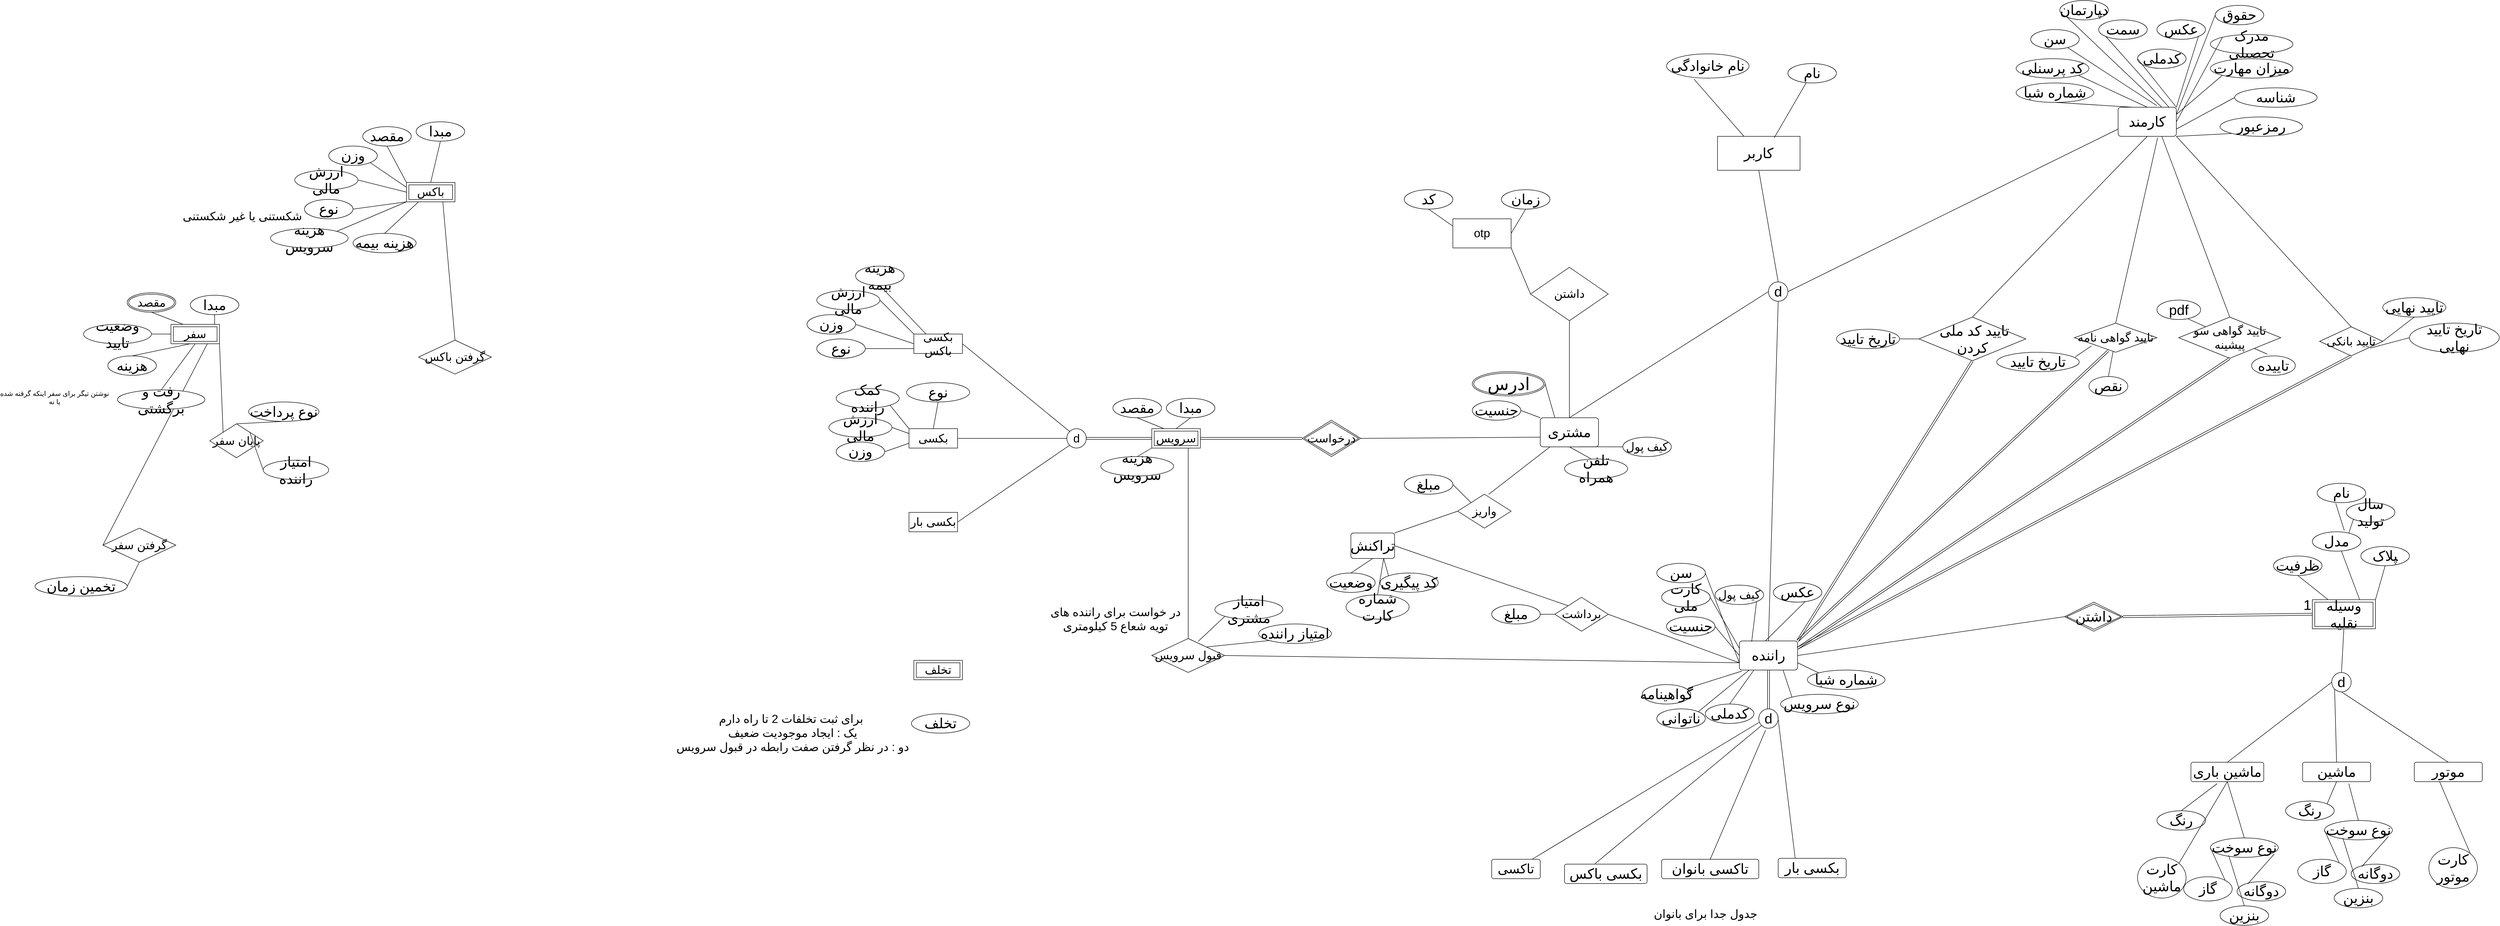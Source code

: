 <mxfile version="24.0.1" type="github">
  <diagram id="R2lEEEUBdFMjLlhIrx00" name="Page-1">
    <mxGraphModel dx="9850" dy="3750" grid="1" gridSize="10" guides="1" tooltips="1" connect="1" arrows="1" fold="1" page="1" pageScale="1" pageWidth="850" pageHeight="1100" math="0" shadow="0" extFonts="Permanent Marker^https://fonts.googleapis.com/css?family=Permanent+Marker">
      <root>
        <mxCell id="0" />
        <mxCell id="1" parent="0" />
        <mxCell id="kXjSdllbdSpg_7BeK22m-8" value="مشتری" style="rounded=1;arcSize=10;whiteSpace=wrap;html=1;align=center;fontSize=29;" parent="1" vertex="1">
          <mxGeometry x="-110" y="210" width="120" height="60" as="geometry" />
        </mxCell>
        <mxCell id="kXjSdllbdSpg_7BeK22m-9" value="راننده" style="rounded=1;arcSize=10;whiteSpace=wrap;html=1;align=center;fontSize=29;" parent="1" vertex="1">
          <mxGeometry x="300" y="670" width="120" height="60" as="geometry" />
        </mxCell>
        <mxCell id="kXjSdllbdSpg_7BeK22m-10" value="کارمند" style="rounded=1;arcSize=10;whiteSpace=wrap;html=1;align=center;fontSize=29;" parent="1" vertex="1">
          <mxGeometry x="1080" y="-430" width="120" height="60" as="geometry" />
        </mxCell>
        <mxCell id="kXjSdllbdSpg_7BeK22m-11" value="" style="endArrow=none;html=1;rounded=0;exitX=0.05;exitY=0.675;exitDx=0;exitDy=0;exitPerimeter=0;fontSize=29;" parent="1" source="kXjSdllbdSpg_7BeK22m-16" target="kXjSdllbdSpg_7BeK22m-12" edge="1">
          <mxGeometry width="50" height="50" relative="1" as="geometry">
            <mxPoint x="380" y="540" as="sourcePoint" />
            <mxPoint x="400" y="490" as="targetPoint" />
          </mxGeometry>
        </mxCell>
        <mxCell id="kXjSdllbdSpg_7BeK22m-12" value="&lt;font style=&quot;font-size: 27px;&quot;&gt;تاکسی&lt;/font&gt;" style="rounded=1;arcSize=10;whiteSpace=wrap;html=1;align=center;" parent="1" vertex="1">
          <mxGeometry x="-210" y="1120" width="100" height="40" as="geometry" />
        </mxCell>
        <mxCell id="kXjSdllbdSpg_7BeK22m-13" value="تاکسی بانوان" style="rounded=1;arcSize=10;whiteSpace=wrap;html=1;align=center;fontSize=29;" parent="1" vertex="1">
          <mxGeometry x="140" y="1120" width="200" height="40" as="geometry" />
        </mxCell>
        <mxCell id="kXjSdllbdSpg_7BeK22m-14" value="بکسی باکس" style="rounded=1;arcSize=10;whiteSpace=wrap;html=1;align=center;fontSize=29;" parent="1" vertex="1">
          <mxGeometry x="-60" y="1130" width="170" height="40" as="geometry" />
        </mxCell>
        <mxCell id="kXjSdllbdSpg_7BeK22m-15" value="بکسی بار" style="rounded=1;arcSize=10;whiteSpace=wrap;html=1;align=center;fontSize=29;" parent="1" vertex="1">
          <mxGeometry x="380" y="1118" width="140" height="40" as="geometry" />
        </mxCell>
        <mxCell id="kXjSdllbdSpg_7BeK22m-16" value="&lt;div style=&quot;font-size: 29px;&quot;&gt;d&lt;/div&gt;" style="ellipse;whiteSpace=wrap;html=1;aspect=fixed;fontSize=29;" parent="1" vertex="1">
          <mxGeometry x="340" y="810" width="40" height="40" as="geometry" />
        </mxCell>
        <mxCell id="kXjSdllbdSpg_7BeK22m-18" value="" style="endArrow=none;html=1;rounded=0;exitX=0.5;exitY=0;exitDx=0;exitDy=0;entryX=0.35;entryY=1.1;entryDx=0;entryDy=0;entryPerimeter=0;fontSize=29;" parent="1" source="kXjSdllbdSpg_7BeK22m-13" target="kXjSdllbdSpg_7BeK22m-16" edge="1">
          <mxGeometry width="50" height="50" relative="1" as="geometry">
            <mxPoint x="350" y="610" as="sourcePoint" />
            <mxPoint x="400" y="560" as="targetPoint" />
          </mxGeometry>
        </mxCell>
        <mxCell id="kXjSdllbdSpg_7BeK22m-19" value="" style="endArrow=none;html=1;rounded=0;exitX=0.37;exitY=-0.025;exitDx=0;exitDy=0;entryX=0;entryY=1;entryDx=0;entryDy=0;exitPerimeter=0;fontSize=29;" parent="1" source="kXjSdllbdSpg_7BeK22m-14" target="kXjSdllbdSpg_7BeK22m-16" edge="1">
          <mxGeometry width="50" height="50" relative="1" as="geometry">
            <mxPoint x="350" y="680" as="sourcePoint" />
            <mxPoint x="410" y="570" as="targetPoint" />
          </mxGeometry>
        </mxCell>
        <mxCell id="kXjSdllbdSpg_7BeK22m-21" value="" style="endArrow=none;html=1;rounded=0;exitX=0.25;exitY=0;exitDx=0;exitDy=0;entryX=0.975;entryY=0.325;entryDx=0;entryDy=0;entryPerimeter=0;fontSize=29;" parent="1" source="kXjSdllbdSpg_7BeK22m-15" target="kXjSdllbdSpg_7BeK22m-16" edge="1">
          <mxGeometry width="50" height="50" relative="1" as="geometry">
            <mxPoint x="463" y="630" as="sourcePoint" />
            <mxPoint x="430" y="550" as="targetPoint" />
          </mxGeometry>
        </mxCell>
        <mxCell id="kXjSdllbdSpg_7BeK22m-23" value="" style="endArrow=none;html=1;rounded=0;entryX=0;entryY=0.5;entryDx=0;entryDy=0;fontSize=29;exitX=1;exitY=0.5;exitDx=0;exitDy=0;" parent="1" source="kXjSdllbdSpg_7BeK22m-9" target="kXjSdllbdSpg_7BeK22m-35" edge="1">
          <mxGeometry relative="1" as="geometry">
            <mxPoint x="490" y="580" as="sourcePoint" />
            <mxPoint x="609.96" y="464.98" as="targetPoint" />
          </mxGeometry>
        </mxCell>
        <mxCell id="kXjSdllbdSpg_7BeK22m-26" value="" style="endArrow=none;html=1;rounded=0;exitX=0.75;exitY=0;exitDx=0;exitDy=0;entryX=0.6;entryY=1;entryDx=0;entryDy=0;entryPerimeter=0;fontSize=29;" parent="1" source="kXjSdllbdSpg_7BeK22m-32" target="kXjSdllbdSpg_7BeK22m-29" edge="1">
          <mxGeometry relative="1" as="geometry">
            <mxPoint x="1205" y="555" as="sourcePoint" />
            <mxPoint x="1220" y="485" as="targetPoint" />
          </mxGeometry>
        </mxCell>
        <mxCell id="kXjSdllbdSpg_7BeK22m-29" value="مدل " style="ellipse;whiteSpace=wrap;html=1;align=center;fontSize=29;" parent="1" vertex="1">
          <mxGeometry x="1480" y="445" width="100" height="40" as="geometry" />
        </mxCell>
        <mxCell id="kXjSdllbdSpg_7BeK22m-32" value="وسیله نقلیه" style="shape=ext;margin=3;double=1;whiteSpace=wrap;html=1;align=center;fontSize=29;" parent="1" vertex="1">
          <mxGeometry x="1480" y="585" width="130" height="60" as="geometry" />
        </mxCell>
        <mxCell id="kXjSdllbdSpg_7BeK22m-33" value="" style="shape=link;html=1;rounded=0;entryX=0;entryY=0.5;entryDx=0;entryDy=0;exitX=1;exitY=0.5;exitDx=0;exitDy=0;fontSize=29;" parent="1" source="kXjSdllbdSpg_7BeK22m-35" target="kXjSdllbdSpg_7BeK22m-32" edge="1">
          <mxGeometry relative="1" as="geometry">
            <mxPoint x="711" y="460" as="sourcePoint" />
            <mxPoint x="850" y="460" as="targetPoint" />
            <Array as="points" />
          </mxGeometry>
        </mxCell>
        <mxCell id="kXjSdllbdSpg_7BeK22m-34" value="1" style="resizable=0;html=1;whiteSpace=wrap;align=right;verticalAlign=bottom;fontSize=29;" parent="kXjSdllbdSpg_7BeK22m-33" connectable="0" vertex="1">
          <mxGeometry x="1" relative="1" as="geometry" />
        </mxCell>
        <mxCell id="kXjSdllbdSpg_7BeK22m-35" value="داشتن" style="shape=rhombus;double=1;perimeter=rhombusPerimeter;whiteSpace=wrap;html=1;align=center;fontSize=29;" parent="1" vertex="1">
          <mxGeometry x="970" y="590" width="120" height="60" as="geometry" />
        </mxCell>
        <mxCell id="kXjSdllbdSpg_7BeK22m-36" value="نام" style="ellipse;whiteSpace=wrap;html=1;align=center;fontSize=29;" parent="1" vertex="1">
          <mxGeometry x="1490" y="345" width="100" height="40" as="geometry" />
        </mxCell>
        <mxCell id="kXjSdllbdSpg_7BeK22m-37" value="سال تولید" style="ellipse;whiteSpace=wrap;html=1;align=center;fontSize=29;" parent="1" vertex="1">
          <mxGeometry x="1550" y="385" width="100" height="40" as="geometry" />
        </mxCell>
        <mxCell id="kXjSdllbdSpg_7BeK22m-39" value="رنگ" style="ellipse;whiteSpace=wrap;html=1;align=center;fontSize=29;" parent="1" vertex="1">
          <mxGeometry x="1425" y="1000" width="100" height="40" as="geometry" />
        </mxCell>
        <mxCell id="kXjSdllbdSpg_7BeK22m-40" value="‍پلاک" style="ellipse;whiteSpace=wrap;html=1;align=center;fontSize=29;" parent="1" vertex="1">
          <mxGeometry x="1580" y="475" width="100" height="40" as="geometry" />
        </mxCell>
        <mxCell id="kXjSdllbdSpg_7BeK22m-41" value="نوع سوخت" style="ellipse;whiteSpace=wrap;html=1;align=center;fontSize=29;" parent="1" vertex="1">
          <mxGeometry x="1505" y="1040" width="140" height="40" as="geometry" />
        </mxCell>
        <mxCell id="kXjSdllbdSpg_7BeK22m-42" value="ظرفیت" style="ellipse;whiteSpace=wrap;html=1;align=center;fontSize=29;" parent="1" vertex="1">
          <mxGeometry x="1400" y="495" width="100" height="40" as="geometry" />
        </mxCell>
        <mxCell id="kXjSdllbdSpg_7BeK22m-44" value="" style="endArrow=none;html=1;rounded=0;exitX=0;exitY=0.5;exitDx=0;exitDy=0;fontSize=29;entryX=1;entryY=0;entryDx=0;entryDy=0;" parent="1" source="kXjSdllbdSpg_7BeK22m-41" target="kXjSdllbdSpg_7BeK22m-47" edge="1">
          <mxGeometry relative="1" as="geometry">
            <mxPoint x="595" y="1200" as="sourcePoint" />
            <mxPoint x="1335" y="1160" as="targetPoint" />
          </mxGeometry>
        </mxCell>
        <mxCell id="kXjSdllbdSpg_7BeK22m-46" value="" style="endArrow=none;html=1;rounded=0;entryX=0.5;entryY=1;entryDx=0;entryDy=0;exitX=0.25;exitY=0;exitDx=0;exitDy=0;fontSize=29;" parent="1" source="kXjSdllbdSpg_7BeK22m-32" target="kXjSdllbdSpg_7BeK22m-42" edge="1">
          <mxGeometry relative="1" as="geometry">
            <mxPoint x="1160" y="551" as="sourcePoint" />
            <mxPoint x="1092" y="515" as="targetPoint" />
          </mxGeometry>
        </mxCell>
        <mxCell id="kXjSdllbdSpg_7BeK22m-47" value="گاز" style="ellipse;whiteSpace=wrap;html=1;align=center;fontSize=29;" parent="1" vertex="1">
          <mxGeometry x="1450" y="1120" width="100" height="50" as="geometry" />
        </mxCell>
        <mxCell id="kXjSdllbdSpg_7BeK22m-48" value="بنزین" style="ellipse;whiteSpace=wrap;html=1;align=center;fontSize=29;" parent="1" vertex="1">
          <mxGeometry x="1525" y="1180" width="100" height="40" as="geometry" />
        </mxCell>
        <mxCell id="kXjSdllbdSpg_7BeK22m-49" value="دوگانه" style="ellipse;whiteSpace=wrap;html=1;align=center;fontSize=29;" parent="1" vertex="1">
          <mxGeometry x="1560" y="1130" width="100" height="40" as="geometry" />
        </mxCell>
        <mxCell id="kXjSdllbdSpg_7BeK22m-50" value="" style="endArrow=none;html=1;rounded=0;entryX=0.27;entryY=0.9;entryDx=0;entryDy=0;entryPerimeter=0;fontSize=29;exitX=0.5;exitY=0;exitDx=0;exitDy=0;" parent="1" source="kXjSdllbdSpg_7BeK22m-48" target="kXjSdllbdSpg_7BeK22m-41" edge="1">
          <mxGeometry relative="1" as="geometry">
            <mxPoint x="1540" y="1130" as="sourcePoint" />
            <mxPoint x="755" y="1250" as="targetPoint" />
          </mxGeometry>
        </mxCell>
        <mxCell id="kXjSdllbdSpg_7BeK22m-51" value="" style="endArrow=none;html=1;rounded=0;exitX=0.5;exitY=0;exitDx=0;exitDy=0;fontSize=29;entryX=0.679;entryY=1.098;entryDx=0;entryDy=0;entryPerimeter=0;" parent="1" source="kXjSdllbdSpg_7BeK22m-41" target="jmjiHeXXMgDuQLnsEKiA-91" edge="1">
          <mxGeometry relative="1" as="geometry">
            <mxPoint x="1420.0" y="1081" as="sourcePoint" />
            <mxPoint x="1550" y="990" as="targetPoint" />
          </mxGeometry>
        </mxCell>
        <mxCell id="kXjSdllbdSpg_7BeK22m-52" value="" style="endArrow=none;html=1;rounded=0;entryX=0.94;entryY=0.825;entryDx=0;entryDy=0;entryPerimeter=0;exitX=0.22;exitY=0.125;exitDx=0;exitDy=0;exitPerimeter=0;fontSize=29;" parent="1" source="kXjSdllbdSpg_7BeK22m-49" target="kXjSdllbdSpg_7BeK22m-41" edge="1">
          <mxGeometry relative="1" as="geometry">
            <mxPoint x="845" y="1319" as="sourcePoint" />
            <mxPoint x="817" y="1260" as="targetPoint" />
          </mxGeometry>
        </mxCell>
        <mxCell id="kXjSdllbdSpg_7BeK22m-53" value="تایید کد ملی&amp;nbsp; کردن" style="shape=rhombus;perimeter=rhombusPerimeter;whiteSpace=wrap;html=1;align=center;fontSize=29;" parent="1" vertex="1">
          <mxGeometry x="670" y="2.5" width="220" height="90" as="geometry" />
        </mxCell>
        <mxCell id="kXjSdllbdSpg_7BeK22m-56" value="" style="endArrow=none;html=1;rounded=0;entryX=0.5;entryY=1;entryDx=0;entryDy=0;exitX=0.5;exitY=0;exitDx=0;exitDy=0;fontSize=29;" parent="1" source="kXjSdllbdSpg_7BeK22m-53" target="kXjSdllbdSpg_7BeK22m-10" edge="1">
          <mxGeometry relative="1" as="geometry">
            <mxPoint x="390" y="320" as="sourcePoint" />
            <mxPoint x="389.5" y="240" as="targetPoint" />
          </mxGeometry>
        </mxCell>
        <mxCell id="jmjiHeXXMgDuQLnsEKiA-1" value="&lt;font style=&quot;font-size: 29px;&quot;&gt;کاربر&lt;/font&gt;" style="whiteSpace=wrap;html=1;align=center;fontSize=29;" parent="1" vertex="1">
          <mxGeometry x="255" y="-370" width="170" height="70" as="geometry" />
        </mxCell>
        <mxCell id="jmjiHeXXMgDuQLnsEKiA-2" value="" style="endArrow=none;html=1;rounded=0;entryX=0;entryY=0.5;entryDx=0;entryDy=0;exitX=0.5;exitY=0;exitDx=0;exitDy=0;fontSize=29;" parent="1" source="kXjSdllbdSpg_7BeK22m-8" target="jmjiHeXXMgDuQLnsEKiA-5" edge="1">
          <mxGeometry relative="1" as="geometry">
            <mxPoint x="230" y="200" as="sourcePoint" />
            <mxPoint x="390" y="200" as="targetPoint" />
          </mxGeometry>
        </mxCell>
        <mxCell id="jmjiHeXXMgDuQLnsEKiA-3" value="" style="endArrow=none;html=1;rounded=0;entryX=0.5;entryY=1;entryDx=0;entryDy=0;exitX=0.5;exitY=0;exitDx=0;exitDy=0;fontSize=29;" parent="1" source="kXjSdllbdSpg_7BeK22m-9" target="jmjiHeXXMgDuQLnsEKiA-5" edge="1">
          <mxGeometry relative="1" as="geometry">
            <mxPoint x="248" y="346.5" as="sourcePoint" />
            <mxPoint x="460" y="213.5" as="targetPoint" />
          </mxGeometry>
        </mxCell>
        <mxCell id="jmjiHeXXMgDuQLnsEKiA-4" value="" style="endArrow=none;html=1;rounded=0;entryX=1;entryY=0.5;entryDx=0;entryDy=0;exitX=0;exitY=0.75;exitDx=0;exitDy=0;fontSize=29;" parent="1" source="kXjSdllbdSpg_7BeK22m-10" target="jmjiHeXXMgDuQLnsEKiA-5" edge="1">
          <mxGeometry relative="1" as="geometry">
            <mxPoint x="319" y="320" as="sourcePoint" />
            <mxPoint x="531" y="187" as="targetPoint" />
          </mxGeometry>
        </mxCell>
        <mxCell id="jmjiHeXXMgDuQLnsEKiA-5" value="&lt;div style=&quot;font-size: 29px;&quot;&gt;d&lt;/div&gt;" style="ellipse;whiteSpace=wrap;html=1;aspect=fixed;fontSize=29;" parent="1" vertex="1">
          <mxGeometry x="360" y="-70" width="40" height="40" as="geometry" />
        </mxCell>
        <mxCell id="jmjiHeXXMgDuQLnsEKiA-10" value="نام خانوادگی" style="ellipse;whiteSpace=wrap;html=1;align=center;fontSize=29;" parent="1" vertex="1">
          <mxGeometry x="150" y="-540" width="170" height="50" as="geometry" />
        </mxCell>
        <mxCell id="jmjiHeXXMgDuQLnsEKiA-11" value="نام" style="ellipse;whiteSpace=wrap;html=1;align=center;fontSize=29;" parent="1" vertex="1">
          <mxGeometry x="400" y="-520" width="100" height="40" as="geometry" />
        </mxCell>
        <mxCell id="jmjiHeXXMgDuQLnsEKiA-14" value="" style="endArrow=none;html=1;rounded=0;entryX=0.333;entryY=1.042;entryDx=0;entryDy=0;fontSize=29;entryPerimeter=0;" parent="1" source="jmjiHeXXMgDuQLnsEKiA-1" target="jmjiHeXXMgDuQLnsEKiA-10" edge="1">
          <mxGeometry relative="1" as="geometry">
            <mxPoint x="263.5" y="-160" as="sourcePoint" />
            <mxPoint x="276.5" y="-491" as="targetPoint" />
          </mxGeometry>
        </mxCell>
        <mxCell id="jmjiHeXXMgDuQLnsEKiA-15" value="" style="endArrow=none;html=1;rounded=0;entryX=0.5;entryY=1;entryDx=0;entryDy=0;fontSize=29;exitX=0.686;exitY=0.048;exitDx=0;exitDy=0;exitPerimeter=0;" parent="1" source="jmjiHeXXMgDuQLnsEKiA-1" edge="1">
          <mxGeometry relative="1" as="geometry">
            <mxPoint x="438" y="-150" as="sourcePoint" />
            <mxPoint x="438" y="-481" as="targetPoint" />
          </mxGeometry>
        </mxCell>
        <mxCell id="jmjiHeXXMgDuQLnsEKiA-16" value="جنسیت" style="ellipse;whiteSpace=wrap;html=1;align=center;fontSize=29;" parent="1" vertex="1">
          <mxGeometry x="-250" y="175" width="100" height="40" as="geometry" />
        </mxCell>
        <mxCell id="jmjiHeXXMgDuQLnsEKiA-17" value="" style="endArrow=none;html=1;rounded=0;entryX=0;entryY=0;entryDx=0;entryDy=0;fontSize=29;exitX=1;exitY=0.5;exitDx=0;exitDy=0;" parent="1" source="jmjiHeXXMgDuQLnsEKiA-16" target="kXjSdllbdSpg_7BeK22m-8" edge="1">
          <mxGeometry relative="1" as="geometry">
            <mxPoint x="-40" y="390" as="sourcePoint" />
            <mxPoint x="16" y="293" as="targetPoint" />
          </mxGeometry>
        </mxCell>
        <mxCell id="jmjiHeXXMgDuQLnsEKiA-18" value="" style="endArrow=none;html=1;rounded=0;entryX=0;entryY=0.5;entryDx=0;entryDy=0;fontSize=29;exitX=1;exitY=0.5;exitDx=0;exitDy=0;" parent="1" source="jmjiHeXXMgDuQLnsEKiA-19" target="kXjSdllbdSpg_7BeK22m-9" edge="1">
          <mxGeometry relative="1" as="geometry">
            <mxPoint x="230" y="750" as="sourcePoint" />
            <mxPoint x="300" y="670" as="targetPoint" />
          </mxGeometry>
        </mxCell>
        <mxCell id="jmjiHeXXMgDuQLnsEKiA-19" value="جنسیت" style="ellipse;whiteSpace=wrap;html=1;align=center;fontSize=29;" parent="1" vertex="1">
          <mxGeometry x="150" y="620" width="100" height="40" as="geometry" />
        </mxCell>
        <mxCell id="jmjiHeXXMgDuQLnsEKiA-22" value="کدملی" style="ellipse;whiteSpace=wrap;html=1;align=center;fontSize=29;" parent="1" vertex="1">
          <mxGeometry x="1120" y="-550" width="100" height="40" as="geometry" />
        </mxCell>
        <mxCell id="jmjiHeXXMgDuQLnsEKiA-23" value="شماره شبا" style="ellipse;whiteSpace=wrap;html=1;align=center;fontSize=29;" parent="1" vertex="1">
          <mxGeometry x="870" y="-480" width="160" height="40" as="geometry" />
        </mxCell>
        <mxCell id="jmjiHeXXMgDuQLnsEKiA-24" value="کد‍ پرسنلی" style="ellipse;whiteSpace=wrap;html=1;align=center;fontSize=29;" parent="1" vertex="1">
          <mxGeometry x="870" y="-530" width="150" height="40" as="geometry" />
        </mxCell>
        <mxCell id="jmjiHeXXMgDuQLnsEKiA-25" value="د‍‍پارتمان" style="ellipse;whiteSpace=wrap;html=1;align=center;fontSize=29;" parent="1" vertex="1">
          <mxGeometry x="960" y="-650" width="100" height="40" as="geometry" />
        </mxCell>
        <mxCell id="jmjiHeXXMgDuQLnsEKiA-28" value="سن" style="ellipse;whiteSpace=wrap;html=1;align=center;fontSize=29;" parent="1" vertex="1">
          <mxGeometry x="900" y="-590" width="100" height="40" as="geometry" />
        </mxCell>
        <mxCell id="jmjiHeXXMgDuQLnsEKiA-29" value="سمت" style="ellipse;whiteSpace=wrap;html=1;align=center;fontSize=29;" parent="1" vertex="1">
          <mxGeometry x="1040" y="-610" width="100" height="40" as="geometry" />
        </mxCell>
        <mxCell id="jmjiHeXXMgDuQLnsEKiA-30" value="عکس" style="ellipse;whiteSpace=wrap;html=1;align=center;fontSize=29;" parent="1" vertex="1">
          <mxGeometry x="1160" y="-610" width="100" height="40" as="geometry" />
        </mxCell>
        <mxCell id="jmjiHeXXMgDuQLnsEKiA-34" value="مدرک تحصیلی" style="ellipse;whiteSpace=wrap;html=1;align=center;fontSize=29;" parent="1" vertex="1">
          <mxGeometry x="1270" y="-580" width="170" height="40" as="geometry" />
        </mxCell>
        <mxCell id="jmjiHeXXMgDuQLnsEKiA-35" value="حقوق" style="ellipse;whiteSpace=wrap;html=1;align=center;fontSize=29;" parent="1" vertex="1">
          <mxGeometry x="1280" y="-640" width="100" height="40" as="geometry" />
        </mxCell>
        <mxCell id="jmjiHeXXMgDuQLnsEKiA-36" value="میزان مهارت" style="ellipse;whiteSpace=wrap;html=1;align=center;fontSize=29;" parent="1" vertex="1">
          <mxGeometry x="1270" y="-530" width="170" height="40" as="geometry" />
        </mxCell>
        <mxCell id="jmjiHeXXMgDuQLnsEKiA-37" value="" style="endArrow=none;html=1;rounded=0;exitX=0.25;exitY=0;exitDx=0;exitDy=0;entryX=0.5;entryY=1;entryDx=0;entryDy=0;" parent="1" source="kXjSdllbdSpg_7BeK22m-10" target="jmjiHeXXMgDuQLnsEKiA-23" edge="1">
          <mxGeometry relative="1" as="geometry">
            <mxPoint x="890" y="-560" as="sourcePoint" />
            <mxPoint x="1050" y="-560" as="targetPoint" />
          </mxGeometry>
        </mxCell>
        <mxCell id="jmjiHeXXMgDuQLnsEKiA-38" value="" style="endArrow=none;html=1;rounded=0;exitX=0.5;exitY=0;exitDx=0;exitDy=0;entryX=1;entryY=1;entryDx=0;entryDy=0;" parent="1" source="kXjSdllbdSpg_7BeK22m-10" target="jmjiHeXXMgDuQLnsEKiA-24" edge="1">
          <mxGeometry relative="1" as="geometry">
            <mxPoint x="970" y="-530" as="sourcePoint" />
            <mxPoint x="950" y="-610" as="targetPoint" />
          </mxGeometry>
        </mxCell>
        <mxCell id="jmjiHeXXMgDuQLnsEKiA-39" value="" style="endArrow=none;html=1;rounded=0;exitX=0.663;exitY=-0.056;exitDx=0;exitDy=0;exitPerimeter=0;" parent="1" source="kXjSdllbdSpg_7BeK22m-10" target="jmjiHeXXMgDuQLnsEKiA-28" edge="1">
          <mxGeometry relative="1" as="geometry">
            <mxPoint x="950" y="-520" as="sourcePoint" />
            <mxPoint x="1070" y="-700" as="targetPoint" />
          </mxGeometry>
        </mxCell>
        <mxCell id="jmjiHeXXMgDuQLnsEKiA-40" value="" style="endArrow=none;html=1;rounded=0;exitX=0.75;exitY=0;exitDx=0;exitDy=0;entryX=0;entryY=1;entryDx=0;entryDy=0;" parent="1" source="kXjSdllbdSpg_7BeK22m-10" target="jmjiHeXXMgDuQLnsEKiA-25" edge="1">
          <mxGeometry relative="1" as="geometry">
            <mxPoint x="1002" y="-514" as="sourcePoint" />
            <mxPoint x="1080" y="-660" as="targetPoint" />
          </mxGeometry>
        </mxCell>
        <mxCell id="jmjiHeXXMgDuQLnsEKiA-41" value="" style="endArrow=none;html=1;rounded=0;exitX=0.875;exitY=0.005;exitDx=0;exitDy=0;entryX=0;entryY=1;entryDx=0;entryDy=0;exitPerimeter=0;" parent="1" source="kXjSdllbdSpg_7BeK22m-10" target="jmjiHeXXMgDuQLnsEKiA-29" edge="1">
          <mxGeometry relative="1" as="geometry">
            <mxPoint x="980" y="-520" as="sourcePoint" />
            <mxPoint x="1075" y="-636" as="targetPoint" />
          </mxGeometry>
        </mxCell>
        <mxCell id="jmjiHeXXMgDuQLnsEKiA-42" value="" style="endArrow=none;html=1;rounded=0;exitX=1;exitY=0;exitDx=0;exitDy=0;entryX=0;entryY=0.5;entryDx=0;entryDy=0;" parent="1" source="kXjSdllbdSpg_7BeK22m-10" target="jmjiHeXXMgDuQLnsEKiA-22" edge="1">
          <mxGeometry relative="1" as="geometry">
            <mxPoint x="980" y="-520" as="sourcePoint" />
            <mxPoint x="1075" y="-636" as="targetPoint" />
          </mxGeometry>
        </mxCell>
        <mxCell id="jmjiHeXXMgDuQLnsEKiA-43" value="" style="endArrow=none;html=1;rounded=0;exitX=1;exitY=0;exitDx=0;exitDy=0;entryX=1;entryY=1;entryDx=0;entryDy=0;" parent="1" source="kXjSdllbdSpg_7BeK22m-10" target="jmjiHeXXMgDuQLnsEKiA-30" edge="1">
          <mxGeometry relative="1" as="geometry">
            <mxPoint x="1010" y="-520" as="sourcePoint" />
            <mxPoint x="1150" y="-610" as="targetPoint" />
          </mxGeometry>
        </mxCell>
        <mxCell id="jmjiHeXXMgDuQLnsEKiA-44" value="" style="endArrow=none;html=1;rounded=0;exitX=1;exitY=0.25;exitDx=0;exitDy=0;entryX=0;entryY=0.5;entryDx=0;entryDy=0;" parent="1" source="kXjSdllbdSpg_7BeK22m-10" target="jmjiHeXXMgDuQLnsEKiA-35" edge="1">
          <mxGeometry relative="1" as="geometry">
            <mxPoint x="1010" y="-520" as="sourcePoint" />
            <mxPoint x="1120" y="-545" as="targetPoint" />
          </mxGeometry>
        </mxCell>
        <mxCell id="jmjiHeXXMgDuQLnsEKiA-45" value="" style="endArrow=none;html=1;rounded=0;exitX=1;exitY=0.5;exitDx=0;exitDy=0;entryX=0;entryY=0;entryDx=0;entryDy=0;" parent="1" source="kXjSdllbdSpg_7BeK22m-10" target="jmjiHeXXMgDuQLnsEKiA-34" edge="1">
          <mxGeometry relative="1" as="geometry">
            <mxPoint x="1010" y="-505" as="sourcePoint" />
            <mxPoint x="1240" y="-505" as="targetPoint" />
          </mxGeometry>
        </mxCell>
        <mxCell id="jmjiHeXXMgDuQLnsEKiA-46" value="" style="endArrow=none;html=1;rounded=0;exitX=1;exitY=0.25;exitDx=0;exitDy=0;entryX=0;entryY=1;entryDx=0;entryDy=0;" parent="1" source="kXjSdllbdSpg_7BeK22m-10" target="jmjiHeXXMgDuQLnsEKiA-36" edge="1">
          <mxGeometry relative="1" as="geometry">
            <mxPoint x="1010" y="-490" as="sourcePoint" />
            <mxPoint x="1255" y="-464" as="targetPoint" />
          </mxGeometry>
        </mxCell>
        <mxCell id="jmjiHeXXMgDuQLnsEKiA-47" value="تلفن همراه" style="ellipse;whiteSpace=wrap;html=1;align=center;fontSize=29;" parent="1" vertex="1">
          <mxGeometry x="-60" y="295" width="130" height="40" as="geometry" />
        </mxCell>
        <mxCell id="jmjiHeXXMgDuQLnsEKiA-48" value="" style="endArrow=none;html=1;rounded=0;exitX=0.5;exitY=1;exitDx=0;exitDy=0;entryX=0.416;entryY=-0.016;entryDx=0;entryDy=0;entryPerimeter=0;" parent="1" source="kXjSdllbdSpg_7BeK22m-8" target="jmjiHeXXMgDuQLnsEKiA-47" edge="1">
          <mxGeometry relative="1" as="geometry">
            <mxPoint x="40" y="310" as="sourcePoint" />
            <mxPoint x="200" y="310" as="targetPoint" />
          </mxGeometry>
        </mxCell>
        <mxCell id="jmjiHeXXMgDuQLnsEKiA-49" value="&lt;font style=&quot;font-size: 36px;&quot;&gt;ادرس&lt;/font&gt;" style="ellipse;shape=doubleEllipse;margin=3;whiteSpace=wrap;html=1;align=center;" parent="1" vertex="1">
          <mxGeometry x="-250" y="115" width="150" height="50" as="geometry" />
        </mxCell>
        <mxCell id="jmjiHeXXMgDuQLnsEKiA-50" value="" style="endArrow=none;html=1;rounded=0;entryX=0.25;entryY=0;entryDx=0;entryDy=0;exitX=1;exitY=0.5;exitDx=0;exitDy=0;" parent="1" source="jmjiHeXXMgDuQLnsEKiA-49" target="kXjSdllbdSpg_7BeK22m-8" edge="1">
          <mxGeometry relative="1" as="geometry">
            <mxPoint x="-220" y="324.09" as="sourcePoint" />
            <mxPoint x="-60" y="324.09" as="targetPoint" />
          </mxGeometry>
        </mxCell>
        <mxCell id="jmjiHeXXMgDuQLnsEKiA-59" value="" style="endArrow=none;html=1;rounded=0;entryX=0.382;entryY=1.031;entryDx=0;entryDy=0;entryPerimeter=0;exitX=0.659;exitY=-0.061;exitDx=0;exitDy=0;exitPerimeter=0;" parent="1" source="kXjSdllbdSpg_7BeK22m-29" target="kXjSdllbdSpg_7BeK22m-36" edge="1">
          <mxGeometry relative="1" as="geometry">
            <mxPoint x="1440" y="405" as="sourcePoint" />
            <mxPoint x="1730" y="545" as="targetPoint" />
          </mxGeometry>
        </mxCell>
        <mxCell id="jmjiHeXXMgDuQLnsEKiA-60" value="" style="endArrow=none;html=1;rounded=0;entryX=0.5;entryY=1;entryDx=0;entryDy=0;exitX=1;exitY=0;exitDx=0;exitDy=0;" parent="1" source="kXjSdllbdSpg_7BeK22m-39" target="jmjiHeXXMgDuQLnsEKiA-91" edge="1">
          <mxGeometry relative="1" as="geometry">
            <mxPoint x="1479.97" y="1105.73" as="sourcePoint" />
            <mxPoint x="1505.0" y="970.001" as="targetPoint" />
          </mxGeometry>
        </mxCell>
        <mxCell id="jmjiHeXXMgDuQLnsEKiA-61" value="" style="endArrow=none;html=1;rounded=0;entryX=0;entryY=1;entryDx=0;entryDy=0;exitX=0.75;exitY=0.075;exitDx=0;exitDy=0;exitPerimeter=0;" parent="1" source="kXjSdllbdSpg_7BeK22m-29" target="kXjSdllbdSpg_7BeK22m-37" edge="1">
          <mxGeometry relative="1" as="geometry">
            <mxPoint x="1530" y="415" as="sourcePoint" />
            <mxPoint x="1568" y="516" as="targetPoint" />
          </mxGeometry>
        </mxCell>
        <mxCell id="jmjiHeXXMgDuQLnsEKiA-62" value="" style="endArrow=none;html=1;rounded=0;exitX=1;exitY=0;exitDx=0;exitDy=0;entryX=0.5;entryY=1;entryDx=0;entryDy=0;" parent="1" source="kXjSdllbdSpg_7BeK22m-32" target="kXjSdllbdSpg_7BeK22m-40" edge="1">
          <mxGeometry relative="1" as="geometry">
            <mxPoint x="1575" y="605" as="sourcePoint" />
            <mxPoint x="1578" y="526" as="targetPoint" />
          </mxGeometry>
        </mxCell>
        <mxCell id="jmjiHeXXMgDuQLnsEKiA-72" value="سن" style="ellipse;whiteSpace=wrap;html=1;align=center;fontSize=29;" parent="1" vertex="1">
          <mxGeometry x="130" y="510" width="100" height="40" as="geometry" />
        </mxCell>
        <mxCell id="jmjiHeXXMgDuQLnsEKiA-73" value="کدملی" style="ellipse;whiteSpace=wrap;html=1;align=center;fontSize=29;" parent="1" vertex="1">
          <mxGeometry x="230" y="800" width="100" height="40" as="geometry" />
        </mxCell>
        <mxCell id="jmjiHeXXMgDuQLnsEKiA-75" value="" style="endArrow=none;html=1;rounded=0;entryX=0;entryY=0.75;entryDx=0;entryDy=0;fontSize=29;exitX=1;exitY=0.5;exitDx=0;exitDy=0;" parent="1" source="jmjiHeXXMgDuQLnsEKiA-72" target="kXjSdllbdSpg_7BeK22m-9" edge="1">
          <mxGeometry relative="1" as="geometry">
            <mxPoint x="180" y="730" as="sourcePoint" />
            <mxPoint x="270" y="730" as="targetPoint" />
          </mxGeometry>
        </mxCell>
        <mxCell id="jmjiHeXXMgDuQLnsEKiA-76" value="" style="endArrow=none;html=1;rounded=0;entryX=0.25;entryY=1;entryDx=0;entryDy=0;fontSize=29;exitX=0.5;exitY=0;exitDx=0;exitDy=0;" parent="1" source="jmjiHeXXMgDuQLnsEKiA-73" target="kXjSdllbdSpg_7BeK22m-9" edge="1">
          <mxGeometry relative="1" as="geometry">
            <mxPoint x="230" y="720" as="sourcePoint" />
            <mxPoint x="320" y="720" as="targetPoint" />
          </mxGeometry>
        </mxCell>
        <mxCell id="jmjiHeXXMgDuQLnsEKiA-77" value="کارت ملی" style="ellipse;whiteSpace=wrap;html=1;align=center;fontSize=29;" parent="1" vertex="1">
          <mxGeometry x="140" y="560" width="100" height="40" as="geometry" />
        </mxCell>
        <mxCell id="jmjiHeXXMgDuQLnsEKiA-78" value="" style="endArrow=none;html=1;rounded=0;entryX=0;entryY=0.25;entryDx=0;entryDy=0;fontSize=29;exitX=1;exitY=0.5;exitDx=0;exitDy=0;" parent="1" source="jmjiHeXXMgDuQLnsEKiA-77" target="kXjSdllbdSpg_7BeK22m-9" edge="1">
          <mxGeometry relative="1" as="geometry">
            <mxPoint x="170" y="720" as="sourcePoint" />
            <mxPoint x="310" y="710" as="targetPoint" />
          </mxGeometry>
        </mxCell>
        <mxCell id="jmjiHeXXMgDuQLnsEKiA-80" value="گواهینامه" style="ellipse;whiteSpace=wrap;html=1;align=center;fontSize=29;" parent="1" vertex="1">
          <mxGeometry x="100" y="760" width="100" height="40" as="geometry" />
        </mxCell>
        <mxCell id="jmjiHeXXMgDuQLnsEKiA-81" value="عکس" style="ellipse;whiteSpace=wrap;html=1;align=center;fontSize=29;" parent="1" vertex="1">
          <mxGeometry x="370" y="550" width="100" height="40" as="geometry" />
        </mxCell>
        <mxCell id="jmjiHeXXMgDuQLnsEKiA-82" value="ناتوانی" style="ellipse;whiteSpace=wrap;html=1;align=center;fontSize=29;" parent="1" vertex="1">
          <mxGeometry x="130" y="810" width="100" height="40" as="geometry" />
        </mxCell>
        <mxCell id="jmjiHeXXMgDuQLnsEKiA-83" value="شماره شبا" style="ellipse;whiteSpace=wrap;html=1;align=center;fontSize=29;" parent="1" vertex="1">
          <mxGeometry x="440" y="730" width="160" height="40" as="geometry" />
        </mxCell>
        <mxCell id="jmjiHeXXMgDuQLnsEKiA-84" value="نوع سرویس" style="ellipse;whiteSpace=wrap;html=1;align=center;fontSize=29;" parent="1" vertex="1">
          <mxGeometry x="385" y="780" width="160" height="40" as="geometry" />
        </mxCell>
        <mxCell id="jmjiHeXXMgDuQLnsEKiA-85" value="&lt;div style=&quot;font-size: 29px;&quot;&gt;d&lt;/div&gt;" style="ellipse;whiteSpace=wrap;html=1;aspect=fixed;fontSize=29;" parent="1" vertex="1">
          <mxGeometry x="1520" y="735" width="40" height="40" as="geometry" />
        </mxCell>
        <mxCell id="jmjiHeXXMgDuQLnsEKiA-86" value="" style="endArrow=none;html=1;rounded=0;entryX=0.5;entryY=1;entryDx=0;entryDy=0;fontSize=29;exitX=0.5;exitY=0;exitDx=0;exitDy=0;" parent="1" source="jmjiHeXXMgDuQLnsEKiA-85" target="kXjSdllbdSpg_7BeK22m-32" edge="1">
          <mxGeometry width="50" height="50" relative="1" as="geometry">
            <mxPoint x="680" y="755" as="sourcePoint" />
            <mxPoint x="680" y="675" as="targetPoint" />
          </mxGeometry>
        </mxCell>
        <mxCell id="jmjiHeXXMgDuQLnsEKiA-87" value="" style="endArrow=none;html=1;rounded=0;exitX=0;exitY=0.5;exitDx=0;exitDy=0;fontSize=29;entryX=0.5;entryY=0;entryDx=0;entryDy=0;" parent="1" source="jmjiHeXXMgDuQLnsEKiA-85" target="jmjiHeXXMgDuQLnsEKiA-92" edge="1">
          <mxGeometry width="50" height="50" relative="1" as="geometry">
            <mxPoint x="1259" y="640" as="sourcePoint" />
            <mxPoint x="1320" y="903" as="targetPoint" />
          </mxGeometry>
        </mxCell>
        <mxCell id="jmjiHeXXMgDuQLnsEKiA-88" value="" style="endArrow=none;html=1;rounded=0;entryX=0;entryY=1;entryDx=0;entryDy=0;fontSize=29;exitX=0.5;exitY=0;exitDx=0;exitDy=0;" parent="1" source="jmjiHeXXMgDuQLnsEKiA-91" target="jmjiHeXXMgDuQLnsEKiA-85" edge="1">
          <mxGeometry width="50" height="50" relative="1" as="geometry">
            <mxPoint x="1540" y="913" as="sourcePoint" />
            <mxPoint x="1271" y="657" as="targetPoint" />
          </mxGeometry>
        </mxCell>
        <mxCell id="jmjiHeXXMgDuQLnsEKiA-89" value="" style="endArrow=none;html=1;rounded=0;entryX=0.5;entryY=1;entryDx=0;entryDy=0;fontSize=29;exitX=0.5;exitY=0;exitDx=0;exitDy=0;" parent="1" source="jmjiHeXXMgDuQLnsEKiA-90" target="jmjiHeXXMgDuQLnsEKiA-85" edge="1">
          <mxGeometry width="50" height="50" relative="1" as="geometry">
            <mxPoint x="1760" y="902" as="sourcePoint" />
            <mxPoint x="1291" y="647" as="targetPoint" />
          </mxGeometry>
        </mxCell>
        <mxCell id="jmjiHeXXMgDuQLnsEKiA-90" value="موتور" style="rounded=1;arcSize=10;whiteSpace=wrap;html=1;align=center;fontSize=29;" parent="1" vertex="1">
          <mxGeometry x="1690" y="920" width="140" height="40" as="geometry" />
        </mxCell>
        <mxCell id="jmjiHeXXMgDuQLnsEKiA-91" value="ماشین" style="rounded=1;arcSize=10;whiteSpace=wrap;html=1;align=center;fontSize=29;" parent="1" vertex="1">
          <mxGeometry x="1460" y="920" width="140" height="40" as="geometry" />
        </mxCell>
        <mxCell id="jmjiHeXXMgDuQLnsEKiA-92" value="ماشین باری" style="rounded=1;arcSize=10;whiteSpace=wrap;html=1;align=center;fontSize=29;" parent="1" vertex="1">
          <mxGeometry x="1230" y="920" width="150" height="40" as="geometry" />
        </mxCell>
        <mxCell id="jmjiHeXXMgDuQLnsEKiA-94" value="رنگ" style="ellipse;whiteSpace=wrap;html=1;align=center;fontSize=29;" parent="1" vertex="1">
          <mxGeometry x="1160" y="1020" width="100" height="40" as="geometry" />
        </mxCell>
        <mxCell id="jmjiHeXXMgDuQLnsEKiA-95" value="" style="endArrow=none;html=1;rounded=0;entryX=0.361;entryY=1.098;entryDx=0;entryDy=0;exitX=0.5;exitY=0;exitDx=0;exitDy=0;entryPerimeter=0;" parent="1" source="jmjiHeXXMgDuQLnsEKiA-94" target="jmjiHeXXMgDuQLnsEKiA-92" edge="1">
          <mxGeometry relative="1" as="geometry">
            <mxPoint x="1520" y="1016" as="sourcePoint" />
            <mxPoint x="1540" y="970" as="targetPoint" />
          </mxGeometry>
        </mxCell>
        <mxCell id="jmjiHeXXMgDuQLnsEKiA-98" value="نوع سوخت" style="ellipse;whiteSpace=wrap;html=1;align=center;fontSize=29;" parent="1" vertex="1">
          <mxGeometry x="1270" y="1076" width="140" height="40" as="geometry" />
        </mxCell>
        <mxCell id="jmjiHeXXMgDuQLnsEKiA-99" value="" style="endArrow=none;html=1;rounded=0;exitX=0;exitY=0.5;exitDx=0;exitDy=0;fontSize=29;entryX=1;entryY=0;entryDx=0;entryDy=0;" parent="1" source="jmjiHeXXMgDuQLnsEKiA-98" target="jmjiHeXXMgDuQLnsEKiA-100" edge="1">
          <mxGeometry relative="1" as="geometry">
            <mxPoint x="360" y="1236" as="sourcePoint" />
            <mxPoint x="1100" y="1196" as="targetPoint" />
          </mxGeometry>
        </mxCell>
        <mxCell id="jmjiHeXXMgDuQLnsEKiA-100" value="گاز" style="ellipse;whiteSpace=wrap;html=1;align=center;fontSize=29;" parent="1" vertex="1">
          <mxGeometry x="1215" y="1156" width="100" height="50" as="geometry" />
        </mxCell>
        <mxCell id="jmjiHeXXMgDuQLnsEKiA-101" value="بنزین" style="ellipse;whiteSpace=wrap;html=1;align=center;fontSize=29;" parent="1" vertex="1">
          <mxGeometry x="1290" y="1216" width="100" height="40" as="geometry" />
        </mxCell>
        <mxCell id="jmjiHeXXMgDuQLnsEKiA-102" value="دوگانه" style="ellipse;whiteSpace=wrap;html=1;align=center;fontSize=29;" parent="1" vertex="1">
          <mxGeometry x="1325" y="1166" width="100" height="40" as="geometry" />
        </mxCell>
        <mxCell id="jmjiHeXXMgDuQLnsEKiA-103" value="" style="endArrow=none;html=1;rounded=0;entryX=0.27;entryY=0.9;entryDx=0;entryDy=0;entryPerimeter=0;fontSize=29;exitX=0.5;exitY=0;exitDx=0;exitDy=0;" parent="1" source="jmjiHeXXMgDuQLnsEKiA-101" target="jmjiHeXXMgDuQLnsEKiA-98" edge="1">
          <mxGeometry relative="1" as="geometry">
            <mxPoint x="1305" y="1166" as="sourcePoint" />
            <mxPoint x="520" y="1286" as="targetPoint" />
          </mxGeometry>
        </mxCell>
        <mxCell id="jmjiHeXXMgDuQLnsEKiA-104" value="" style="endArrow=none;html=1;rounded=0;exitX=0.5;exitY=0;exitDx=0;exitDy=0;fontSize=29;entryX=0.5;entryY=1;entryDx=0;entryDy=0;" parent="1" source="jmjiHeXXMgDuQLnsEKiA-98" target="jmjiHeXXMgDuQLnsEKiA-92" edge="1">
          <mxGeometry relative="1" as="geometry">
            <mxPoint x="1185.0" y="1117" as="sourcePoint" />
            <mxPoint x="1320" y="1000" as="targetPoint" />
          </mxGeometry>
        </mxCell>
        <mxCell id="jmjiHeXXMgDuQLnsEKiA-105" value="" style="endArrow=none;html=1;rounded=0;entryX=0.94;entryY=0.825;entryDx=0;entryDy=0;entryPerimeter=0;exitX=0.22;exitY=0.125;exitDx=0;exitDy=0;exitPerimeter=0;fontSize=29;" parent="1" source="jmjiHeXXMgDuQLnsEKiA-102" target="jmjiHeXXMgDuQLnsEKiA-98" edge="1">
          <mxGeometry relative="1" as="geometry">
            <mxPoint x="610" y="1355" as="sourcePoint" />
            <mxPoint x="582" y="1296" as="targetPoint" />
          </mxGeometry>
        </mxCell>
        <mxCell id="jmjiHeXXMgDuQLnsEKiA-106" value="کارت ماشین" style="ellipse;whiteSpace=wrap;html=1;align=center;fontSize=29;" parent="1" vertex="1">
          <mxGeometry x="1120" y="1116" width="100" height="84" as="geometry" />
        </mxCell>
        <mxCell id="jmjiHeXXMgDuQLnsEKiA-107" value="" style="endArrow=none;html=1;rounded=0;entryX=0.5;entryY=1;entryDx=0;entryDy=0;exitX=1;exitY=0;exitDx=0;exitDy=0;" parent="1" source="jmjiHeXXMgDuQLnsEKiA-106" target="jmjiHeXXMgDuQLnsEKiA-92" edge="1">
          <mxGeometry relative="1" as="geometry">
            <mxPoint x="1220" y="1030" as="sourcePoint" />
            <mxPoint x="1294" y="974" as="targetPoint" />
          </mxGeometry>
        </mxCell>
        <mxCell id="jmjiHeXXMgDuQLnsEKiA-108" value="کارت موتور" style="ellipse;whiteSpace=wrap;html=1;align=center;fontSize=29;" parent="1" vertex="1">
          <mxGeometry x="1720" y="1096" width="100" height="84" as="geometry" />
        </mxCell>
        <mxCell id="jmjiHeXXMgDuQLnsEKiA-109" value="" style="endArrow=none;html=1;rounded=0;entryX=0.373;entryY=1.007;entryDx=0;entryDy=0;exitX=1;exitY=0;exitDx=0;exitDy=0;entryPerimeter=0;" parent="1" source="jmjiHeXXMgDuQLnsEKiA-108" target="jmjiHeXXMgDuQLnsEKiA-90" edge="1">
          <mxGeometry relative="1" as="geometry">
            <mxPoint x="1820" y="1010" as="sourcePoint" />
            <mxPoint x="1905" y="940" as="targetPoint" />
          </mxGeometry>
        </mxCell>
        <mxCell id="jmjiHeXXMgDuQLnsEKiA-112" value="شناسه" style="ellipse;whiteSpace=wrap;html=1;align=center;fontSize=29;" parent="1" vertex="1">
          <mxGeometry x="1320" y="-470" width="170" height="40" as="geometry" />
        </mxCell>
        <mxCell id="jmjiHeXXMgDuQLnsEKiA-113" value="" style="endArrow=none;html=1;rounded=0;exitX=1;exitY=0.75;exitDx=0;exitDy=0;entryX=0;entryY=0.5;entryDx=0;entryDy=0;" parent="1" source="kXjSdllbdSpg_7BeK22m-10" target="jmjiHeXXMgDuQLnsEKiA-112" edge="1">
          <mxGeometry relative="1" as="geometry">
            <mxPoint x="1210" y="-405" as="sourcePoint" />
            <mxPoint x="1305" y="-486" as="targetPoint" />
          </mxGeometry>
        </mxCell>
        <mxCell id="jmjiHeXXMgDuQLnsEKiA-114" value="" style="endArrow=none;html=1;rounded=0;exitX=1;exitY=1;exitDx=0;exitDy=0;entryX=0;entryY=1;entryDx=0;entryDy=0;" parent="1" source="kXjSdllbdSpg_7BeK22m-10" target="jmjiHeXXMgDuQLnsEKiA-115" edge="1">
          <mxGeometry relative="1" as="geometry">
            <mxPoint x="1220" y="-395" as="sourcePoint" />
            <mxPoint x="1315" y="-476" as="targetPoint" />
          </mxGeometry>
        </mxCell>
        <mxCell id="jmjiHeXXMgDuQLnsEKiA-115" value="رمزعبور" style="ellipse;whiteSpace=wrap;html=1;align=center;fontSize=29;" parent="1" vertex="1">
          <mxGeometry x="1290" y="-410" width="170" height="40" as="geometry" />
        </mxCell>
        <mxCell id="jmjiHeXXMgDuQLnsEKiA-116" value="تاریخ تایید" style="ellipse;whiteSpace=wrap;html=1;align=center;fontSize=29;" parent="1" vertex="1">
          <mxGeometry x="500" y="27.5" width="130" height="40" as="geometry" />
        </mxCell>
        <mxCell id="jmjiHeXXMgDuQLnsEKiA-117" value="" style="endArrow=none;html=1;rounded=0;exitX=1;exitY=0.5;exitDx=0;exitDy=0;entryX=0;entryY=0.5;entryDx=0;entryDy=0;" parent="1" source="jmjiHeXXMgDuQLnsEKiA-116" target="kXjSdllbdSpg_7BeK22m-53" edge="1">
          <mxGeometry relative="1" as="geometry">
            <mxPoint x="545" y="358.5" as="sourcePoint" />
            <mxPoint x="660" y="352.5" as="targetPoint" />
          </mxGeometry>
        </mxCell>
        <mxCell id="jmjiHeXXMgDuQLnsEKiA-121" value="&lt;font style=&quot;font-size: 24px;&quot;&gt;کیف پول&lt;/font&gt;" style="ellipse;whiteSpace=wrap;html=1;align=center;" parent="1" vertex="1">
          <mxGeometry x="250" y="555" width="100" height="40" as="geometry" />
        </mxCell>
        <mxCell id="jmjiHeXXMgDuQLnsEKiA-122" value="&lt;font style=&quot;font-size: 24px;&quot;&gt;کیف پول&lt;/font&gt;" style="ellipse;whiteSpace=wrap;html=1;align=center;" parent="1" vertex="1">
          <mxGeometry x="60" y="250" width="100" height="40" as="geometry" />
        </mxCell>
        <mxCell id="jmjiHeXXMgDuQLnsEKiA-123" value="" style="endArrow=none;html=1;rounded=0;exitX=0.656;exitY=0.997;exitDx=0;exitDy=0;exitPerimeter=0;" parent="1" source="kXjSdllbdSpg_7BeK22m-8" target="jmjiHeXXMgDuQLnsEKiA-122" edge="1">
          <mxGeometry relative="1" as="geometry">
            <mxPoint x="-40" y="280" as="sourcePoint" />
            <mxPoint x="-76" y="329" as="targetPoint" />
          </mxGeometry>
        </mxCell>
        <mxCell id="fXKflqRXS9z_iKwy6Ex5-1" value="" style="shape=link;html=1;rounded=0;entryX=0.5;entryY=1;entryDx=0;entryDy=0;exitX=1;exitY=0;exitDx=0;exitDy=0;" parent="1" source="kXjSdllbdSpg_7BeK22m-9" target="kXjSdllbdSpg_7BeK22m-53" edge="1">
          <mxGeometry width="100" relative="1" as="geometry">
            <mxPoint x="580" y="450" as="sourcePoint" />
            <mxPoint x="680" y="450" as="targetPoint" />
          </mxGeometry>
        </mxCell>
        <mxCell id="fXKflqRXS9z_iKwy6Ex5-3" value="&lt;font style=&quot;font-size: 24px;&quot;&gt;تایید گواهی نامه&lt;br&gt;&lt;/font&gt;" style="rhombus;whiteSpace=wrap;html=1;" parent="1" vertex="1">
          <mxGeometry x="990" y="15" width="170" height="60" as="geometry" />
        </mxCell>
        <mxCell id="fXKflqRXS9z_iKwy6Ex5-4" value="&lt;font style=&quot;font-size: 24px;&quot;&gt;تایید گواهی سو پیشینه&lt;/font&gt;" style="rhombus;whiteSpace=wrap;html=1;" parent="1" vertex="1">
          <mxGeometry x="1205" y="2.5" width="210" height="85" as="geometry" />
        </mxCell>
        <mxCell id="fXKflqRXS9z_iKwy6Ex5-5" value="&lt;font style=&quot;font-size: 24px;&quot;&gt;تایید بانکی &lt;br&gt;&lt;/font&gt;" style="rhombus;whiteSpace=wrap;html=1;" parent="1" vertex="1">
          <mxGeometry x="1495" y="22.5" width="130" height="60" as="geometry" />
        </mxCell>
        <mxCell id="fXKflqRXS9z_iKwy6Ex5-6" value="" style="shape=link;html=1;rounded=0;entryX=0.412;entryY=0.943;entryDx=0;entryDy=0;exitX=1;exitY=0;exitDx=0;exitDy=0;entryPerimeter=0;" parent="1" source="kXjSdllbdSpg_7BeK22m-9" target="fXKflqRXS9z_iKwy6Ex5-3" edge="1">
          <mxGeometry width="100" relative="1" as="geometry">
            <mxPoint x="730" y="450" as="sourcePoint" />
            <mxPoint x="1180" y="140" as="targetPoint" />
            <Array as="points" />
          </mxGeometry>
        </mxCell>
        <mxCell id="fXKflqRXS9z_iKwy6Ex5-7" value="" style="shape=link;html=1;rounded=0;entryX=0.5;entryY=1;entryDx=0;entryDy=0;exitX=1;exitY=0.25;exitDx=0;exitDy=0;" parent="1" source="kXjSdllbdSpg_7BeK22m-9" target="fXKflqRXS9z_iKwy6Ex5-4" edge="1">
          <mxGeometry width="100" relative="1" as="geometry">
            <mxPoint x="800" y="490" as="sourcePoint" />
            <mxPoint x="1250" y="180" as="targetPoint" />
            <Array as="points" />
          </mxGeometry>
        </mxCell>
        <mxCell id="fXKflqRXS9z_iKwy6Ex5-8" value="" style="shape=link;html=1;rounded=0;entryX=0.5;entryY=1;entryDx=0;entryDy=0;exitX=1;exitY=0.25;exitDx=0;exitDy=0;" parent="1" source="kXjSdllbdSpg_7BeK22m-9" target="fXKflqRXS9z_iKwy6Ex5-5" edge="1">
          <mxGeometry width="100" relative="1" as="geometry">
            <mxPoint x="725" y="540" as="sourcePoint" />
            <mxPoint x="1175" y="230" as="targetPoint" />
            <Array as="points" />
          </mxGeometry>
        </mxCell>
        <mxCell id="fXKflqRXS9z_iKwy6Ex5-9" value="" style="endArrow=none;html=1;rounded=0;entryX=0.75;entryY=1;entryDx=0;entryDy=0;exitX=0.5;exitY=0;exitDx=0;exitDy=0;fontSize=29;" parent="1" source="fXKflqRXS9z_iKwy6Ex5-4" target="kXjSdllbdSpg_7BeK22m-10" edge="1">
          <mxGeometry relative="1" as="geometry">
            <mxPoint x="940" y="90" as="sourcePoint" />
            <mxPoint x="1325" y="-160" as="targetPoint" />
          </mxGeometry>
        </mxCell>
        <mxCell id="fXKflqRXS9z_iKwy6Ex5-10" value="" style="endArrow=none;html=1;rounded=0;entryX=1;entryY=1;entryDx=0;entryDy=0;exitX=0.5;exitY=0;exitDx=0;exitDy=0;fontSize=29;" parent="1" source="fXKflqRXS9z_iKwy6Ex5-5" target="kXjSdllbdSpg_7BeK22m-10" edge="1">
          <mxGeometry relative="1" as="geometry">
            <mxPoint x="930" y="80" as="sourcePoint" />
            <mxPoint x="1315" y="-170" as="targetPoint" />
          </mxGeometry>
        </mxCell>
        <mxCell id="fXKflqRXS9z_iKwy6Ex5-11" value="" style="endArrow=none;html=1;rounded=0;entryX=0.679;entryY=1.045;entryDx=0;entryDy=0;exitX=0.5;exitY=0;exitDx=0;exitDy=0;fontSize=29;entryPerimeter=0;" parent="1" source="fXKflqRXS9z_iKwy6Ex5-3" target="kXjSdllbdSpg_7BeK22m-10" edge="1">
          <mxGeometry relative="1" as="geometry">
            <mxPoint x="940" y="90" as="sourcePoint" />
            <mxPoint x="1325" y="-160" as="targetPoint" />
          </mxGeometry>
        </mxCell>
        <mxCell id="fXKflqRXS9z_iKwy6Ex5-12" value="تاریخ تایید" style="ellipse;whiteSpace=wrap;html=1;align=center;fontSize=29;" parent="1" vertex="1">
          <mxGeometry x="830" y="75" width="170" height="40" as="geometry" />
        </mxCell>
        <mxCell id="fXKflqRXS9z_iKwy6Ex5-13" value="" style="endArrow=none;html=1;rounded=0;exitX=0.952;exitY=0.24;exitDx=0;exitDy=0;entryX=0.207;entryY=0.781;entryDx=0;entryDy=0;entryPerimeter=0;exitPerimeter=0;" parent="1" source="fXKflqRXS9z_iKwy6Ex5-12" target="fXKflqRXS9z_iKwy6Ex5-3" edge="1">
          <mxGeometry relative="1" as="geometry">
            <mxPoint x="900" y="145" as="sourcePoint" />
            <mxPoint x="935" y="75" as="targetPoint" />
            <Array as="points" />
          </mxGeometry>
        </mxCell>
        <mxCell id="fXKflqRXS9z_iKwy6Ex5-14" value="نقص " style="ellipse;whiteSpace=wrap;html=1;align=center;fontSize=29;" parent="1" vertex="1">
          <mxGeometry x="1020" y="125" width="80" height="40" as="geometry" />
        </mxCell>
        <mxCell id="fXKflqRXS9z_iKwy6Ex5-15" value="" style="endArrow=none;html=1;rounded=0;exitX=0.5;exitY=0;exitDx=0;exitDy=0;" parent="1" source="fXKflqRXS9z_iKwy6Ex5-14" target="fXKflqRXS9z_iKwy6Ex5-3" edge="1">
          <mxGeometry relative="1" as="geometry">
            <mxPoint x="1207.5" y="135" as="sourcePoint" />
            <mxPoint x="1242.5" y="65" as="targetPoint" />
          </mxGeometry>
        </mxCell>
        <mxCell id="fXKflqRXS9z_iKwy6Ex5-16" value="pdf" style="ellipse;whiteSpace=wrap;html=1;align=center;fontSize=29;" parent="1" vertex="1">
          <mxGeometry x="1160" y="-32.5" width="90" height="40" as="geometry" />
        </mxCell>
        <mxCell id="fXKflqRXS9z_iKwy6Ex5-17" value="تاییده" style="ellipse;whiteSpace=wrap;html=1;align=center;fontSize=29;" parent="1" vertex="1">
          <mxGeometry x="1355" y="82.5" width="90" height="40" as="geometry" />
        </mxCell>
        <mxCell id="fXKflqRXS9z_iKwy6Ex5-18" value="" style="endArrow=none;html=1;rounded=0;exitX=0.36;exitY=-0.087;exitDx=0;exitDy=0;exitPerimeter=0;" parent="1" source="fXKflqRXS9z_iKwy6Ex5-17" target="fXKflqRXS9z_iKwy6Ex5-4" edge="1">
          <mxGeometry relative="1" as="geometry">
            <mxPoint x="1555" y="112.5" as="sourcePoint" />
            <mxPoint x="1590" y="42.5" as="targetPoint" />
          </mxGeometry>
        </mxCell>
        <mxCell id="fXKflqRXS9z_iKwy6Ex5-19" value="" style="endArrow=none;html=1;rounded=0;exitX=0.715;exitY=0.971;exitDx=0;exitDy=0;exitPerimeter=0;" parent="1" source="fXKflqRXS9z_iKwy6Ex5-16" target="fXKflqRXS9z_iKwy6Ex5-4" edge="1">
          <mxGeometry relative="1" as="geometry">
            <mxPoint x="1260" y="32.5" as="sourcePoint" />
            <mxPoint x="1295" y="-37.5" as="targetPoint" />
          </mxGeometry>
        </mxCell>
        <mxCell id="fXKflqRXS9z_iKwy6Ex5-21" value="تاریخ تایید نهایی" style="ellipse;whiteSpace=wrap;html=1;align=center;fontSize=29;" parent="1" vertex="1">
          <mxGeometry x="1680" y="15" width="185" height="60" as="geometry" />
        </mxCell>
        <mxCell id="fXKflqRXS9z_iKwy6Ex5-22" value="تایید نهایی" style="ellipse;whiteSpace=wrap;html=1;align=center;fontSize=29;" parent="1" vertex="1">
          <mxGeometry x="1625" y="-37.5" width="130" height="40" as="geometry" />
        </mxCell>
        <mxCell id="fXKflqRXS9z_iKwy6Ex5-23" value="" style="endArrow=none;html=1;rounded=0;exitX=0;exitY=0.5;exitDx=0;exitDy=0;entryX=0.8;entryY=0.733;entryDx=0;entryDy=0;entryPerimeter=0;" parent="1" source="fXKflqRXS9z_iKwy6Ex5-21" target="fXKflqRXS9z_iKwy6Ex5-5" edge="1">
          <mxGeometry relative="1" as="geometry">
            <mxPoint x="1255" y="-52.5" as="sourcePoint" />
            <mxPoint x="1395" y="5.5" as="targetPoint" />
          </mxGeometry>
        </mxCell>
        <mxCell id="fXKflqRXS9z_iKwy6Ex5-24" value="" style="endArrow=none;html=1;rounded=0;exitX=1;exitY=0.5;exitDx=0;exitDy=0;entryX=0.5;entryY=1;entryDx=0;entryDy=0;" parent="1" source="fXKflqRXS9z_iKwy6Ex5-5" target="fXKflqRXS9z_iKwy6Ex5-22" edge="1">
          <mxGeometry relative="1" as="geometry">
            <mxPoint x="1685" y="-61.5" as="sourcePoint" />
            <mxPoint x="1825" y="-3.5" as="targetPoint" />
          </mxGeometry>
        </mxCell>
        <mxCell id="fXKflqRXS9z_iKwy6Ex5-26" value="&lt;font style=&quot;font-size: 24px;&quot;&gt;otp&lt;/font&gt;" style="rounded=0;whiteSpace=wrap;html=1;" parent="1" vertex="1">
          <mxGeometry x="-290" y="-200" width="120" height="60" as="geometry" />
        </mxCell>
        <mxCell id="fXKflqRXS9z_iKwy6Ex5-27" value="زمان" style="ellipse;whiteSpace=wrap;html=1;align=center;fontSize=29;" parent="1" vertex="1">
          <mxGeometry x="-190" y="-260" width="100" height="40" as="geometry" />
        </mxCell>
        <mxCell id="fXKflqRXS9z_iKwy6Ex5-28" value="کد" style="ellipse;whiteSpace=wrap;html=1;align=center;fontSize=29;" parent="1" vertex="1">
          <mxGeometry x="-390" y="-260" width="100" height="40" as="geometry" />
        </mxCell>
        <mxCell id="fXKflqRXS9z_iKwy6Ex5-30" value="" style="endArrow=none;html=1;rounded=0;entryX=0.5;entryY=1;entryDx=0;entryDy=0;fontSize=29;exitX=0;exitY=0.25;exitDx=0;exitDy=0;" parent="1" source="fXKflqRXS9z_iKwy6Ex5-26" target="fXKflqRXS9z_iKwy6Ex5-28" edge="1">
          <mxGeometry relative="1" as="geometry">
            <mxPoint x="-580" y="-149" as="sourcePoint" />
            <mxPoint x="-435" y="-230" as="targetPoint" />
          </mxGeometry>
        </mxCell>
        <mxCell id="fXKflqRXS9z_iKwy6Ex5-31" value="" style="endArrow=none;html=1;rounded=0;entryX=0.5;entryY=1;entryDx=0;entryDy=0;fontSize=29;exitX=1;exitY=0.5;exitDx=0;exitDy=0;" parent="1" source="fXKflqRXS9z_iKwy6Ex5-26" target="fXKflqRXS9z_iKwy6Ex5-27" edge="1">
          <mxGeometry relative="1" as="geometry">
            <mxPoint x="-270" y="-70" as="sourcePoint" />
            <mxPoint x="-125" y="-151" as="targetPoint" />
          </mxGeometry>
        </mxCell>
        <mxCell id="fXKflqRXS9z_iKwy6Ex5-32" value="&lt;font style=&quot;font-size: 24px;&quot;&gt;داشتن&lt;/font&gt;" style="shape=rhombus;perimeter=rhombusPerimeter;whiteSpace=wrap;html=1;align=center;" parent="1" vertex="1">
          <mxGeometry x="-130" y="-100" width="160" height="110" as="geometry" />
        </mxCell>
        <mxCell id="fXKflqRXS9z_iKwy6Ex5-33" value="" style="endArrow=none;html=1;rounded=0;entryX=0.5;entryY=0;entryDx=0;entryDy=0;fontSize=29;exitX=0.5;exitY=1;exitDx=0;exitDy=0;" parent="1" source="fXKflqRXS9z_iKwy6Ex5-32" target="kXjSdllbdSpg_7BeK22m-8" edge="1">
          <mxGeometry relative="1" as="geometry">
            <mxPoint x="-150" y="90" as="sourcePoint" />
            <mxPoint x="-50" y="10" as="targetPoint" />
          </mxGeometry>
        </mxCell>
        <mxCell id="fXKflqRXS9z_iKwy6Ex5-34" value="" style="endArrow=none;html=1;rounded=0;fontSize=29;exitX=1;exitY=1;exitDx=0;exitDy=0;entryX=0;entryY=0.5;entryDx=0;entryDy=0;" parent="1" source="fXKflqRXS9z_iKwy6Ex5-26" target="fXKflqRXS9z_iKwy6Ex5-32" edge="1">
          <mxGeometry relative="1" as="geometry">
            <mxPoint x="-480" y="-30" as="sourcePoint" />
            <mxPoint x="-340" y="80" as="targetPoint" />
          </mxGeometry>
        </mxCell>
        <mxCell id="fXKflqRXS9z_iKwy6Ex5-37" value="&lt;font style=&quot;font-size: 24px;&quot;&gt;واریز&lt;/font&gt;" style="shape=rhombus;perimeter=rhombusPerimeter;whiteSpace=wrap;html=1;align=center;" parent="1" vertex="1">
          <mxGeometry x="-280" y="367.5" width="110" height="70" as="geometry" />
        </mxCell>
        <mxCell id="fXKflqRXS9z_iKwy6Ex5-38" value="" style="endArrow=none;html=1;rounded=0;fontSize=29;exitX=0.579;exitY=0.007;exitDx=0;exitDy=0;exitPerimeter=0;curved=0;" parent="1" source="fXKflqRXS9z_iKwy6Ex5-37" edge="1">
          <mxGeometry relative="1" as="geometry">
            <mxPoint x="-330" y="540" as="sourcePoint" />
            <mxPoint x="-90" y="270" as="targetPoint" />
            <Array as="points" />
          </mxGeometry>
        </mxCell>
        <mxCell id="fXKflqRXS9z_iKwy6Ex5-39" value="" style="endArrow=none;html=1;rounded=0;fontSize=29;exitX=0;exitY=0.5;exitDx=0;exitDy=0;entryX=1;entryY=0;entryDx=0;entryDy=0;curved=0;" parent="1" source="fXKflqRXS9z_iKwy6Ex5-37" target="rig1m0OcXIqIyR26apoo-75" edge="1">
          <mxGeometry relative="1" as="geometry">
            <mxPoint x="-620" y="505" as="sourcePoint" />
            <mxPoint x="-446.56" y="603.48" as="targetPoint" />
            <Array as="points" />
          </mxGeometry>
        </mxCell>
        <mxCell id="fXKflqRXS9z_iKwy6Ex5-41" value="مبلغ" style="ellipse;whiteSpace=wrap;html=1;align=center;fontSize=29;" parent="1" vertex="1">
          <mxGeometry x="-390" y="327.5" width="100" height="40" as="geometry" />
        </mxCell>
        <mxCell id="fXKflqRXS9z_iKwy6Ex5-42" value="" style="endArrow=none;html=1;rounded=0;fontSize=29;exitX=1;exitY=0.5;exitDx=0;exitDy=0;entryX=0;entryY=0;entryDx=0;entryDy=0;" parent="1" source="fXKflqRXS9z_iKwy6Ex5-41" target="fXKflqRXS9z_iKwy6Ex5-37" edge="1">
          <mxGeometry relative="1" as="geometry">
            <mxPoint x="-610" y="180" as="sourcePoint" />
            <mxPoint x="-440" y="265" as="targetPoint" />
          </mxGeometry>
        </mxCell>
        <mxCell id="fXKflqRXS9z_iKwy6Ex5-44" value="" style="endArrow=none;html=1;rounded=0;entryX=0.212;entryY=0.021;entryDx=0;entryDy=0;fontSize=29;exitX=1;exitY=1;exitDx=0;exitDy=0;entryPerimeter=0;" parent="1" source="jmjiHeXXMgDuQLnsEKiA-121" target="kXjSdllbdSpg_7BeK22m-9" edge="1">
          <mxGeometry relative="1" as="geometry">
            <mxPoint x="220" y="625" as="sourcePoint" />
            <mxPoint x="330" y="650" as="targetPoint" />
          </mxGeometry>
        </mxCell>
        <mxCell id="fXKflqRXS9z_iKwy6Ex5-45" value="" style="endArrow=none;html=1;rounded=0;entryX=0.443;entryY=0.008;entryDx=0;entryDy=0;fontSize=29;exitX=0.655;exitY=0.973;exitDx=0;exitDy=0;exitPerimeter=0;entryPerimeter=0;" parent="1" source="jmjiHeXXMgDuQLnsEKiA-81" target="kXjSdllbdSpg_7BeK22m-9" edge="1">
          <mxGeometry relative="1" as="geometry">
            <mxPoint x="230" y="617.5" as="sourcePoint" />
            <mxPoint x="340" y="642.5" as="targetPoint" />
          </mxGeometry>
        </mxCell>
        <mxCell id="fXKflqRXS9z_iKwy6Ex5-46" value="" style="endArrow=none;html=1;rounded=0;entryX=0.173;entryY=0.994;entryDx=0;entryDy=0;fontSize=29;exitX=1;exitY=0;exitDx=0;exitDy=0;entryPerimeter=0;" parent="1" source="jmjiHeXXMgDuQLnsEKiA-82" target="kXjSdllbdSpg_7BeK22m-9" edge="1">
          <mxGeometry relative="1" as="geometry">
            <mxPoint x="130" y="775" as="sourcePoint" />
            <mxPoint x="290" y="780" as="targetPoint" />
          </mxGeometry>
        </mxCell>
        <mxCell id="fXKflqRXS9z_iKwy6Ex5-47" value="" style="endArrow=none;html=1;rounded=0;entryX=0.043;entryY=1.035;entryDx=0;entryDy=0;fontSize=29;exitX=0.945;exitY=0.178;exitDx=0;exitDy=0;exitPerimeter=0;entryPerimeter=0;" parent="1" source="jmjiHeXXMgDuQLnsEKiA-80" target="kXjSdllbdSpg_7BeK22m-9" edge="1">
          <mxGeometry relative="1" as="geometry">
            <mxPoint x="160" y="730" as="sourcePoint" />
            <mxPoint x="320" y="735" as="targetPoint" />
          </mxGeometry>
        </mxCell>
        <mxCell id="fXKflqRXS9z_iKwy6Ex5-48" value="" style="endArrow=none;html=1;rounded=0;entryX=0.75;entryY=1;entryDx=0;entryDy=0;fontSize=29;exitX=0;exitY=0;exitDx=0;exitDy=0;" parent="1" source="jmjiHeXXMgDuQLnsEKiA-84" target="kXjSdllbdSpg_7BeK22m-9" edge="1">
          <mxGeometry relative="1" as="geometry">
            <mxPoint x="300" y="820" as="sourcePoint" />
            <mxPoint x="350" y="750" as="targetPoint" />
          </mxGeometry>
        </mxCell>
        <mxCell id="fXKflqRXS9z_iKwy6Ex5-49" value="" style="endArrow=none;html=1;rounded=0;entryX=1;entryY=0.75;entryDx=0;entryDy=0;fontSize=29;exitX=0;exitY=0;exitDx=0;exitDy=0;" parent="1" source="jmjiHeXXMgDuQLnsEKiA-83" target="kXjSdllbdSpg_7BeK22m-9" edge="1">
          <mxGeometry relative="1" as="geometry">
            <mxPoint x="300" y="820" as="sourcePoint" />
            <mxPoint x="350" y="750" as="targetPoint" />
          </mxGeometry>
        </mxCell>
        <mxCell id="fXKflqRXS9z_iKwy6Ex5-50" value="&lt;font style=&quot;font-size: 24px;&quot;&gt;برداشت&lt;/font&gt;" style="shape=rhombus;perimeter=rhombusPerimeter;whiteSpace=wrap;html=1;align=center;" parent="1" vertex="1">
          <mxGeometry x="-80" y="580" width="110" height="70" as="geometry" />
        </mxCell>
        <mxCell id="fXKflqRXS9z_iKwy6Ex5-51" value="" style="endArrow=none;html=1;rounded=0;entryX=0;entryY=0.75;entryDx=0;entryDy=0;fontSize=29;exitX=1;exitY=0.5;exitDx=0;exitDy=0;" parent="1" source="fXKflqRXS9z_iKwy6Ex5-50" target="kXjSdllbdSpg_7BeK22m-9" edge="1">
          <mxGeometry relative="1" as="geometry">
            <mxPoint x="-120" y="850" as="sourcePoint" />
            <mxPoint x="50" y="925" as="targetPoint" />
          </mxGeometry>
        </mxCell>
        <mxCell id="fXKflqRXS9z_iKwy6Ex5-52" value="" style="endArrow=none;html=1;rounded=0;fontSize=29;exitX=0;exitY=0;exitDx=0;exitDy=0;entryX=1;entryY=0.5;entryDx=0;entryDy=0;" parent="1" source="fXKflqRXS9z_iKwy6Ex5-50" target="rig1m0OcXIqIyR26apoo-75" edge="1">
          <mxGeometry relative="1" as="geometry">
            <mxPoint x="-70" y="695" as="sourcePoint" />
            <mxPoint x="-230" y="490" as="targetPoint" />
          </mxGeometry>
        </mxCell>
        <mxCell id="fXKflqRXS9z_iKwy6Ex5-53" value="مبلغ" style="ellipse;whiteSpace=wrap;html=1;align=center;fontSize=29;" parent="1" vertex="1">
          <mxGeometry x="-210" y="595" width="100" height="40" as="geometry" />
        </mxCell>
        <mxCell id="fXKflqRXS9z_iKwy6Ex5-54" value="" style="endArrow=none;html=1;rounded=0;fontSize=29;exitX=1;exitY=0.5;exitDx=0;exitDy=0;entryX=0;entryY=0.5;entryDx=0;entryDy=0;" parent="1" source="fXKflqRXS9z_iKwy6Ex5-53" target="fXKflqRXS9z_iKwy6Ex5-50" edge="1">
          <mxGeometry relative="1" as="geometry">
            <mxPoint x="-330" y="754" as="sourcePoint" />
            <mxPoint x="-252" y="756" as="targetPoint" />
          </mxGeometry>
        </mxCell>
        <mxCell id="fXKflqRXS9z_iKwy6Ex5-55" value="" style="endArrow=none;html=1;rounded=0;entryX=0.5;entryY=1;entryDx=0;entryDy=0;exitX=0.5;exitY=0;exitDx=0;exitDy=0;fontSize=29;" parent="1" source="jmjiHeXXMgDuQLnsEKiA-5" target="jmjiHeXXMgDuQLnsEKiA-1" edge="1">
          <mxGeometry relative="1" as="geometry">
            <mxPoint x="30" y="40" as="sourcePoint" />
            <mxPoint x="450" y="60" as="targetPoint" />
          </mxGeometry>
        </mxCell>
        <mxCell id="fXKflqRXS9z_iKwy6Ex5-57" value="&lt;font style=&quot;font-size: 24px;&quot;&gt;سفر&lt;/font&gt;" style="shape=ext;margin=3;double=1;whiteSpace=wrap;html=1;align=center;" parent="1" vertex="1">
          <mxGeometry x="-2930" y="17.5" width="100" height="40" as="geometry" />
        </mxCell>
        <mxCell id="fXKflqRXS9z_iKwy6Ex5-61" value="مبدا" style="ellipse;whiteSpace=wrap;html=1;align=center;fontSize=29;" parent="1" vertex="1">
          <mxGeometry x="-2890" y="-42.5" width="100" height="40" as="geometry" />
        </mxCell>
        <mxCell id="fXKflqRXS9z_iKwy6Ex5-64" value="هزینه" style="ellipse;whiteSpace=wrap;html=1;align=center;fontSize=29;" parent="1" vertex="1">
          <mxGeometry x="-3060" y="82.5" width="100" height="40" as="geometry" />
        </mxCell>
        <mxCell id="fXKflqRXS9z_iKwy6Ex5-65" value="" style="endArrow=none;html=1;rounded=0;fontSize=29;exitX=0.9;exitY=0;exitDx=0;exitDy=0;entryX=0.5;entryY=1;entryDx=0;entryDy=0;exitPerimeter=0;" parent="1" source="fXKflqRXS9z_iKwy6Ex5-57" target="fXKflqRXS9z_iKwy6Ex5-61" edge="1">
          <mxGeometry relative="1" as="geometry">
            <mxPoint x="-2850" y="-30" as="sourcePoint" />
            <mxPoint x="-2740" y="-35" as="targetPoint" />
          </mxGeometry>
        </mxCell>
        <mxCell id="fXKflqRXS9z_iKwy6Ex5-66" value="" style="endArrow=none;html=1;rounded=0;fontSize=29;exitX=0.5;exitY=1;exitDx=0;exitDy=0;entryX=0.25;entryY=0;entryDx=0;entryDy=0;" parent="1" source="fXKflqRXS9z_iKwy6Ex5-79" target="fXKflqRXS9z_iKwy6Ex5-57" edge="1">
          <mxGeometry relative="1" as="geometry">
            <mxPoint x="-2924.8" y="-2.62" as="sourcePoint" />
            <mxPoint x="-2950" y="-57.5" as="targetPoint" />
          </mxGeometry>
        </mxCell>
        <mxCell id="fXKflqRXS9z_iKwy6Ex5-67" value="" style="endArrow=none;html=1;rounded=0;fontSize=29;exitX=0.5;exitY=0;exitDx=0;exitDy=0;entryX=0.4;entryY=1;entryDx=0;entryDy=0;entryPerimeter=0;" parent="1" source="fXKflqRXS9z_iKwy6Ex5-64" target="fXKflqRXS9z_iKwy6Ex5-57" edge="1">
          <mxGeometry relative="1" as="geometry">
            <mxPoint x="-3040" y="107.5" as="sourcePoint" />
            <mxPoint x="-2930" y="102.5" as="targetPoint" />
          </mxGeometry>
        </mxCell>
        <mxCell id="fXKflqRXS9z_iKwy6Ex5-70" value="&lt;font style=&quot;font-size: 24px;&quot;&gt;گرفتن سفر&lt;br&gt;&lt;/font&gt;" style="shape=rhombus;perimeter=rhombusPerimeter;whiteSpace=wrap;html=1;align=center;" parent="1" vertex="1">
          <mxGeometry x="-3070" y="437.5" width="150" height="70" as="geometry" />
        </mxCell>
        <mxCell id="fXKflqRXS9z_iKwy6Ex5-71" value="وضعیت تایید" style="ellipse;whiteSpace=wrap;html=1;align=center;fontSize=29;" parent="1" vertex="1">
          <mxGeometry x="-3110" y="17.5" width="140" height="40" as="geometry" />
        </mxCell>
        <mxCell id="fXKflqRXS9z_iKwy6Ex5-72" value="" style="endArrow=none;html=1;rounded=0;fontSize=29;exitX=1;exitY=0.5;exitDx=0;exitDy=0;entryX=0;entryY=0.5;entryDx=0;entryDy=0;" parent="1" source="fXKflqRXS9z_iKwy6Ex5-71" target="fXKflqRXS9z_iKwy6Ex5-57" edge="1">
          <mxGeometry relative="1" as="geometry">
            <mxPoint x="-2940" y="92.5" as="sourcePoint" />
            <mxPoint x="-2880" y="67.5" as="targetPoint" />
          </mxGeometry>
        </mxCell>
        <mxCell id="fXKflqRXS9z_iKwy6Ex5-74" value="" style="endArrow=none;html=1;rounded=0;entryX=0;entryY=0.5;entryDx=0;entryDy=0;exitX=0.75;exitY=1;exitDx=0;exitDy=0;" parent="1" source="fXKflqRXS9z_iKwy6Ex5-57" target="fXKflqRXS9z_iKwy6Ex5-70" edge="1">
          <mxGeometry width="50" height="50" relative="1" as="geometry">
            <mxPoint x="-2870" y="231" as="sourcePoint" />
            <mxPoint x="-2555" y="194" as="targetPoint" />
          </mxGeometry>
        </mxCell>
        <mxCell id="fXKflqRXS9z_iKwy6Ex5-75" value="&lt;font style=&quot;font-size: 14px;&quot;&gt;نوشتن تیگر برای سفر اینکه گرقته شده &lt;br&gt;&lt;font&gt;یا نه&lt;br&gt;&lt;/font&gt;&lt;/font&gt;" style="text;html=1;align=center;verticalAlign=middle;resizable=0;points=[];autosize=1;strokeColor=none;fillColor=none;" parent="1" vertex="1">
          <mxGeometry x="-3270" y="142.5" width="200" height="50" as="geometry" />
        </mxCell>
        <mxCell id="fXKflqRXS9z_iKwy6Ex5-76" value="رفت و برگشتی" style="ellipse;whiteSpace=wrap;html=1;align=center;fontSize=29;" parent="1" vertex="1">
          <mxGeometry x="-3040" y="152.5" width="180" height="40" as="geometry" />
        </mxCell>
        <mxCell id="fXKflqRXS9z_iKwy6Ex5-77" value="" style="endArrow=none;html=1;rounded=0;fontSize=29;exitX=0.5;exitY=0;exitDx=0;exitDy=0;entryX=0.5;entryY=1;entryDx=0;entryDy=0;" parent="1" source="fXKflqRXS9z_iKwy6Ex5-76" target="fXKflqRXS9z_iKwy6Ex5-57" edge="1">
          <mxGeometry relative="1" as="geometry">
            <mxPoint x="-3000" y="92.5" as="sourcePoint" />
            <mxPoint x="-2880" y="67.5" as="targetPoint" />
          </mxGeometry>
        </mxCell>
        <mxCell id="fXKflqRXS9z_iKwy6Ex5-79" value="&lt;font style=&quot;font-size: 24px;&quot;&gt;مقصد&lt;/font&gt;" style="ellipse;shape=doubleEllipse;margin=3;whiteSpace=wrap;html=1;align=center;" parent="1" vertex="1">
          <mxGeometry x="-3020" y="-47.5" width="100" height="40" as="geometry" />
        </mxCell>
        <mxCell id="fXKflqRXS9z_iKwy6Ex5-80" value="تخمین زمان" style="ellipse;whiteSpace=wrap;html=1;align=center;fontSize=29;" parent="1" vertex="1">
          <mxGeometry x="-3210" y="537.5" width="190" height="40" as="geometry" />
        </mxCell>
        <mxCell id="fXKflqRXS9z_iKwy6Ex5-81" value="" style="endArrow=none;html=1;rounded=0;entryX=0.5;entryY=1;entryDx=0;entryDy=0;exitX=1;exitY=0.5;exitDx=0;exitDy=0;" parent="1" source="fXKflqRXS9z_iKwy6Ex5-80" target="fXKflqRXS9z_iKwy6Ex5-70" edge="1">
          <mxGeometry width="50" height="50" relative="1" as="geometry">
            <mxPoint x="-2920" y="175.5" as="sourcePoint" />
            <mxPoint x="-2735" y="500.5" as="targetPoint" />
          </mxGeometry>
        </mxCell>
        <mxCell id="fXKflqRXS9z_iKwy6Ex5-82" value="&lt;font style=&quot;font-size: 24px;&quot;&gt;پایان سفر&lt;br&gt;&lt;/font&gt;" style="shape=rhombus;perimeter=rhombusPerimeter;whiteSpace=wrap;html=1;align=center;" parent="1" vertex="1">
          <mxGeometry x="-2850" y="222.5" width="110" height="70" as="geometry" />
        </mxCell>
        <mxCell id="fXKflqRXS9z_iKwy6Ex5-83" value="" style="endArrow=none;html=1;rounded=0;entryX=0;entryY=0;entryDx=0;entryDy=0;exitX=1;exitY=1;exitDx=0;exitDy=0;" parent="1" source="fXKflqRXS9z_iKwy6Ex5-57" target="fXKflqRXS9z_iKwy6Ex5-82" edge="1">
          <mxGeometry width="50" height="50" relative="1" as="geometry">
            <mxPoint x="-2780" y="77.5" as="sourcePoint" />
            <mxPoint x="-2675" y="482.5" as="targetPoint" />
          </mxGeometry>
        </mxCell>
        <mxCell id="fXKflqRXS9z_iKwy6Ex5-85" value="نوع پرداخت" style="ellipse;whiteSpace=wrap;html=1;align=center;fontSize=29;" parent="1" vertex="1">
          <mxGeometry x="-2770" y="177.5" width="145" height="40" as="geometry" />
        </mxCell>
        <mxCell id="fXKflqRXS9z_iKwy6Ex5-86" value="امتیاز راننده" style="ellipse;whiteSpace=wrap;html=1;align=center;fontSize=29;" parent="1" vertex="1">
          <mxGeometry x="-2740" y="297.5" width="135" height="40" as="geometry" />
        </mxCell>
        <mxCell id="fXKflqRXS9z_iKwy6Ex5-87" value="" style="endArrow=none;html=1;rounded=0;entryX=1;entryY=0;entryDx=0;entryDy=0;exitX=0;exitY=0.5;exitDx=0;exitDy=0;" parent="1" source="fXKflqRXS9z_iKwy6Ex5-86" target="fXKflqRXS9z_iKwy6Ex5-82" edge="1">
          <mxGeometry width="50" height="50" relative="1" as="geometry">
            <mxPoint x="-2790" y="64.5" as="sourcePoint" />
            <mxPoint x="-2652" y="347.5" as="targetPoint" />
          </mxGeometry>
        </mxCell>
        <mxCell id="fXKflqRXS9z_iKwy6Ex5-88" value="" style="endArrow=none;html=1;rounded=0;entryX=0.5;entryY=0;entryDx=0;entryDy=0;exitX=0.5;exitY=1;exitDx=0;exitDy=0;" parent="1" source="fXKflqRXS9z_iKwy6Ex5-85" target="fXKflqRXS9z_iKwy6Ex5-82" edge="1">
          <mxGeometry width="50" height="50" relative="1" as="geometry">
            <mxPoint x="-2810" y="77.5" as="sourcePoint" />
            <mxPoint x="-2672" y="360.5" as="targetPoint" />
          </mxGeometry>
        </mxCell>
        <mxCell id="rig1m0OcXIqIyR26apoo-2" value="&lt;font style=&quot;font-size: 24px;&quot;&gt;باکس&lt;/font&gt;" style="shape=ext;margin=3;double=1;whiteSpace=wrap;html=1;align=center;" parent="1" vertex="1">
          <mxGeometry x="-2445" y="-275" width="100" height="40" as="geometry" />
        </mxCell>
        <mxCell id="rig1m0OcXIqIyR26apoo-3" value="&lt;font style=&quot;font-size: 24px;&quot;&gt;درخواست&lt;/font&gt;" style="shape=rhombus;double=1;perimeter=rhombusPerimeter;whiteSpace=wrap;html=1;align=center;" parent="1" vertex="1">
          <mxGeometry x="-600" y="215" width="120" height="75" as="geometry" />
        </mxCell>
        <mxCell id="rig1m0OcXIqIyR26apoo-5" value="" style="endArrow=none;html=1;rounded=0;exitX=1;exitY=0.5;exitDx=0;exitDy=0;" parent="1" source="rig1m0OcXIqIyR26apoo-3" edge="1">
          <mxGeometry width="50" height="50" relative="1" as="geometry">
            <mxPoint x="-360" y="563" as="sourcePoint" />
            <mxPoint x="-110" y="250" as="targetPoint" />
          </mxGeometry>
        </mxCell>
        <mxCell id="rig1m0OcXIqIyR26apoo-6" value="مقصد" style="ellipse;whiteSpace=wrap;html=1;align=center;fontSize=29;" parent="1" vertex="1">
          <mxGeometry x="-2535" y="-390" width="100" height="40" as="geometry" />
        </mxCell>
        <mxCell id="rig1m0OcXIqIyR26apoo-7" value="مبدا" style="ellipse;whiteSpace=wrap;html=1;align=center;fontSize=29;" parent="1" vertex="1">
          <mxGeometry x="-2425" y="-400" width="100" height="40" as="geometry" />
        </mxCell>
        <mxCell id="rig1m0OcXIqIyR26apoo-8" value="" style="endArrow=none;html=1;rounded=0;exitX=0.5;exitY=1;exitDx=0;exitDy=0;entryX=0;entryY=0;entryDx=0;entryDy=0;" parent="1" source="rig1m0OcXIqIyR26apoo-6" target="rig1m0OcXIqIyR26apoo-2" edge="1">
          <mxGeometry width="50" height="50" relative="1" as="geometry">
            <mxPoint x="-2320" y="-450" as="sourcePoint" />
            <mxPoint x="-1750" y="-15" as="targetPoint" />
          </mxGeometry>
        </mxCell>
        <mxCell id="rig1m0OcXIqIyR26apoo-9" value="" style="endArrow=none;html=1;rounded=0;exitX=0.5;exitY=1;exitDx=0;exitDy=0;entryX=0.5;entryY=0;entryDx=0;entryDy=0;" parent="1" source="rig1m0OcXIqIyR26apoo-7" target="rig1m0OcXIqIyR26apoo-2" edge="1">
          <mxGeometry width="50" height="50" relative="1" as="geometry">
            <mxPoint x="-2210" y="-540" as="sourcePoint" />
            <mxPoint x="-1640" y="-105" as="targetPoint" />
          </mxGeometry>
        </mxCell>
        <mxCell id="rig1m0OcXIqIyR26apoo-10" value="ارزش مالی" style="ellipse;whiteSpace=wrap;html=1;align=center;fontSize=29;" parent="1" vertex="1">
          <mxGeometry x="-2675" y="-300" width="130" height="40" as="geometry" />
        </mxCell>
        <mxCell id="rig1m0OcXIqIyR26apoo-11" value="وزن" style="ellipse;whiteSpace=wrap;html=1;align=center;fontSize=29;" parent="1" vertex="1">
          <mxGeometry x="-2605" y="-350" width="100" height="40" as="geometry" />
        </mxCell>
        <mxCell id="rig1m0OcXIqIyR26apoo-12" value="نوع" style="ellipse;whiteSpace=wrap;html=1;align=center;fontSize=29;" parent="1" vertex="1">
          <mxGeometry x="-2655" y="-240" width="100" height="40" as="geometry" />
        </mxCell>
        <mxCell id="rig1m0OcXIqIyR26apoo-13" value="" style="endArrow=none;html=1;rounded=0;exitX=1;exitY=0.5;exitDx=0;exitDy=0;entryX=0;entryY=1;entryDx=0;entryDy=0;" parent="1" source="rig1m0OcXIqIyR26apoo-12" target="rig1m0OcXIqIyR26apoo-2" edge="1">
          <mxGeometry width="50" height="50" relative="1" as="geometry">
            <mxPoint x="-2515" y="-210" as="sourcePoint" />
            <mxPoint x="-2455" y="-75" as="targetPoint" />
          </mxGeometry>
        </mxCell>
        <mxCell id="rig1m0OcXIqIyR26apoo-14" value="" style="endArrow=none;html=1;rounded=0;exitX=1;exitY=0.5;exitDx=0;exitDy=0;entryX=0;entryY=0.5;entryDx=0;entryDy=0;" parent="1" source="rig1m0OcXIqIyR26apoo-10" target="rig1m0OcXIqIyR26apoo-2" edge="1">
          <mxGeometry width="50" height="50" relative="1" as="geometry">
            <mxPoint x="-2525" y="-235" as="sourcePoint" />
            <mxPoint x="-2465" y="-100" as="targetPoint" />
          </mxGeometry>
        </mxCell>
        <mxCell id="rig1m0OcXIqIyR26apoo-15" value="" style="endArrow=none;html=1;rounded=0;exitX=1;exitY=1;exitDx=0;exitDy=0;entryX=0;entryY=0.25;entryDx=0;entryDy=0;" parent="1" source="rig1m0OcXIqIyR26apoo-11" target="rig1m0OcXIqIyR26apoo-2" edge="1">
          <mxGeometry width="50" height="50" relative="1" as="geometry">
            <mxPoint x="-2525" y="-300" as="sourcePoint" />
            <mxPoint x="-2465" y="-165" as="targetPoint" />
          </mxGeometry>
        </mxCell>
        <mxCell id="rig1m0OcXIqIyR26apoo-16" value="&amp;nbsp;&lt;font style=&quot;font-size: 24px;&quot;&gt;شکستنی یا غیر شکستنی &lt;/font&gt;" style="text;html=1;align=center;verticalAlign=middle;resizable=0;points=[];autosize=1;strokeColor=none;fillColor=none;" parent="1" vertex="1">
          <mxGeometry x="-2895" y="-225" width="220" height="40" as="geometry" />
        </mxCell>
        <mxCell id="rig1m0OcXIqIyR26apoo-17" value="هزینه سرویس" style="ellipse;whiteSpace=wrap;html=1;align=center;fontSize=29;" parent="1" vertex="1">
          <mxGeometry x="-2725" y="-180" width="160" height="40" as="geometry" />
        </mxCell>
        <mxCell id="rig1m0OcXIqIyR26apoo-18" value="هزینه بیمه" style="ellipse;whiteSpace=wrap;html=1;align=center;fontSize=29;" parent="1" vertex="1">
          <mxGeometry x="-2555" y="-170" width="130" height="40" as="geometry" />
        </mxCell>
        <mxCell id="rig1m0OcXIqIyR26apoo-19" value="" style="endArrow=none;html=1;rounded=0;exitX=0.25;exitY=1;exitDx=0;exitDy=0;entryX=0.5;entryY=0;entryDx=0;entryDy=0;" parent="1" source="rig1m0OcXIqIyR26apoo-2" target="rig1m0OcXIqIyR26apoo-18" edge="1">
          <mxGeometry width="50" height="50" relative="1" as="geometry">
            <mxPoint x="-2405" y="-180" as="sourcePoint" />
            <mxPoint x="-2425" y="-95" as="targetPoint" />
          </mxGeometry>
        </mxCell>
        <mxCell id="rig1m0OcXIqIyR26apoo-20" value="" style="endArrow=none;html=1;rounded=0;exitX=0;exitY=1;exitDx=0;exitDy=0;entryX=1;entryY=0;entryDx=0;entryDy=0;" parent="1" source="rig1m0OcXIqIyR26apoo-2" target="rig1m0OcXIqIyR26apoo-17" edge="1">
          <mxGeometry width="50" height="50" relative="1" as="geometry">
            <mxPoint x="-2600" y="-115" as="sourcePoint" />
            <mxPoint x="-2620" y="-30" as="targetPoint" />
          </mxGeometry>
        </mxCell>
        <mxCell id="rig1m0OcXIqIyR26apoo-21" value="&lt;font style=&quot;font-size: 24px;&quot;&gt;گرفتن باکس&lt;br&gt;&lt;/font&gt;" style="shape=rhombus;perimeter=rhombusPerimeter;whiteSpace=wrap;html=1;align=center;" parent="1" vertex="1">
          <mxGeometry x="-2420" y="50" width="150" height="70" as="geometry" />
        </mxCell>
        <mxCell id="rig1m0OcXIqIyR26apoo-23" value="" style="endArrow=none;html=1;rounded=0;entryX=0.5;entryY=0;entryDx=0;entryDy=0;exitX=0.75;exitY=1;exitDx=0;exitDy=0;" parent="1" source="rig1m0OcXIqIyR26apoo-2" target="rig1m0OcXIqIyR26apoo-21" edge="1">
          <mxGeometry width="50" height="50" relative="1" as="geometry">
            <mxPoint x="-2300" y="-180" as="sourcePoint" />
            <mxPoint x="-2515" y="235" as="targetPoint" />
          </mxGeometry>
        </mxCell>
        <mxCell id="rig1m0OcXIqIyR26apoo-24" value="&lt;font style=&quot;font-size: 24px;&quot;&gt;جدول جدا برای بانوان&lt;/font&gt;" style="text;html=1;align=center;verticalAlign=middle;resizable=0;points=[];autosize=1;strokeColor=none;fillColor=none;" parent="1" vertex="1">
          <mxGeometry x="130" y="1213" width="200" height="40" as="geometry" />
        </mxCell>
        <mxCell id="rig1m0OcXIqIyR26apoo-25" value="&lt;font style=&quot;font-size: 24px;&quot;&gt;سرویس&lt;/font&gt;" style="shape=ext;margin=3;double=1;whiteSpace=wrap;html=1;align=center;" parent="1" vertex="1">
          <mxGeometry x="-910" y="232.5" width="100" height="40" as="geometry" />
        </mxCell>
        <mxCell id="rig1m0OcXIqIyR26apoo-26" value="&lt;font style=&quot;font-size: 24px;&quot;&gt;d&lt;/font&gt;" style="ellipse;whiteSpace=wrap;html=1;align=center;" parent="1" vertex="1">
          <mxGeometry x="-1085" y="232.5" width="40" height="40" as="geometry" />
        </mxCell>
        <mxCell id="rig1m0OcXIqIyR26apoo-27" value="" style="shape=link;html=1;rounded=0;entryX=0;entryY=0.5;entryDx=0;entryDy=0;exitX=1;exitY=0.5;exitDx=0;exitDy=0;" parent="1" source="rig1m0OcXIqIyR26apoo-26" target="rig1m0OcXIqIyR26apoo-25" edge="1">
          <mxGeometry width="100" relative="1" as="geometry">
            <mxPoint x="-1070" y="310" as="sourcePoint" />
            <mxPoint x="-970" y="310" as="targetPoint" />
          </mxGeometry>
        </mxCell>
        <mxCell id="rig1m0OcXIqIyR26apoo-28" value="&lt;font style=&quot;font-size: 24px;&quot;&gt;بکسی باکس&lt;/font&gt;" style="whiteSpace=wrap;html=1;align=center;" parent="1" vertex="1">
          <mxGeometry x="-1400" y="37.5" width="100" height="40" as="geometry" />
        </mxCell>
        <mxCell id="rig1m0OcXIqIyR26apoo-31" value="&lt;font style=&quot;font-size: 24px;&quot;&gt;بکسی&lt;/font&gt;" style="whiteSpace=wrap;html=1;align=center;" parent="1" vertex="1">
          <mxGeometry x="-1410" y="232.5" width="100" height="40" as="geometry" />
        </mxCell>
        <mxCell id="rig1m0OcXIqIyR26apoo-32" value="&lt;font style=&quot;font-size: 24px;&quot;&gt;بکسی بار&lt;/font&gt;" style="whiteSpace=wrap;html=1;align=center;" parent="1" vertex="1">
          <mxGeometry x="-1410" y="405" width="100" height="40" as="geometry" />
        </mxCell>
        <mxCell id="rig1m0OcXIqIyR26apoo-33" value="" style="endArrow=none;html=1;rounded=0;entryX=0;entryY=0;entryDx=0;entryDy=0;exitX=1;exitY=0.5;exitDx=0;exitDy=0;" parent="1" source="rig1m0OcXIqIyR26apoo-28" target="rig1m0OcXIqIyR26apoo-26" edge="1">
          <mxGeometry width="50" height="50" relative="1" as="geometry">
            <mxPoint x="-1290" y="222.5" as="sourcePoint" />
            <mxPoint x="-1240" y="172.5" as="targetPoint" />
          </mxGeometry>
        </mxCell>
        <mxCell id="rig1m0OcXIqIyR26apoo-34" value="" style="endArrow=none;html=1;rounded=0;entryX=0;entryY=0.5;entryDx=0;entryDy=0;exitX=1;exitY=0.5;exitDx=0;exitDy=0;" parent="1" source="rig1m0OcXIqIyR26apoo-31" target="rig1m0OcXIqIyR26apoo-26" edge="1">
          <mxGeometry width="50" height="50" relative="1" as="geometry">
            <mxPoint x="-1280" y="352.5" as="sourcePoint" />
            <mxPoint x="-1230" y="302.5" as="targetPoint" />
          </mxGeometry>
        </mxCell>
        <mxCell id="rig1m0OcXIqIyR26apoo-35" value="" style="endArrow=none;html=1;rounded=0;entryX=0;entryY=1;entryDx=0;entryDy=0;exitX=1;exitY=0.5;exitDx=0;exitDy=0;" parent="1" source="rig1m0OcXIqIyR26apoo-32" target="rig1m0OcXIqIyR26apoo-26" edge="1">
          <mxGeometry width="50" height="50" relative="1" as="geometry">
            <mxPoint x="-1560" y="462.5" as="sourcePoint" />
            <mxPoint x="-1510" y="412.5" as="targetPoint" />
          </mxGeometry>
        </mxCell>
        <mxCell id="rig1m0OcXIqIyR26apoo-36" value="مقصد" style="ellipse;whiteSpace=wrap;html=1;align=center;fontSize=29;" parent="1" vertex="1">
          <mxGeometry x="-990" y="170" width="100" height="40" as="geometry" />
        </mxCell>
        <mxCell id="rig1m0OcXIqIyR26apoo-37" value="مبدا" style="ellipse;whiteSpace=wrap;html=1;align=center;fontSize=29;" parent="1" vertex="1">
          <mxGeometry x="-880" y="170" width="100" height="40" as="geometry" />
        </mxCell>
        <mxCell id="rig1m0OcXIqIyR26apoo-38" value="" style="endArrow=none;html=1;rounded=0;entryX=0.25;entryY=0;entryDx=0;entryDy=0;exitX=0.5;exitY=1;exitDx=0;exitDy=0;" parent="1" source="rig1m0OcXIqIyR26apoo-36" target="rig1m0OcXIqIyR26apoo-25" edge="1">
          <mxGeometry width="50" height="50" relative="1" as="geometry">
            <mxPoint x="-1020" y="330" as="sourcePoint" />
            <mxPoint x="-789" y="426" as="targetPoint" />
          </mxGeometry>
        </mxCell>
        <mxCell id="rig1m0OcXIqIyR26apoo-39" value="" style="endArrow=none;html=1;rounded=0;entryX=0.5;entryY=1;entryDx=0;entryDy=0;exitX=0.5;exitY=0;exitDx=0;exitDy=0;" parent="1" source="rig1m0OcXIqIyR26apoo-25" target="rig1m0OcXIqIyR26apoo-37" edge="1">
          <mxGeometry width="50" height="50" relative="1" as="geometry">
            <mxPoint x="-1110" y="370" as="sourcePoint" />
            <mxPoint x="-879" y="466" as="targetPoint" />
          </mxGeometry>
        </mxCell>
        <mxCell id="rig1m0OcXIqIyR26apoo-40" value="هزینه سرویس" style="ellipse;whiteSpace=wrap;html=1;align=center;fontSize=29;" parent="1" vertex="1">
          <mxGeometry x="-1015" y="290" width="150" height="40" as="geometry" />
        </mxCell>
        <mxCell id="rig1m0OcXIqIyR26apoo-41" value="" style="endArrow=none;html=1;rounded=0;entryX=0;entryY=1;entryDx=0;entryDy=0;exitX=0.5;exitY=0;exitDx=0;exitDy=0;" parent="1" source="rig1m0OcXIqIyR26apoo-40" target="rig1m0OcXIqIyR26apoo-25" edge="1">
          <mxGeometry width="50" height="50" relative="1" as="geometry">
            <mxPoint x="-740" y="360" as="sourcePoint" />
            <mxPoint x="-710" y="320" as="targetPoint" />
          </mxGeometry>
        </mxCell>
        <mxCell id="rig1m0OcXIqIyR26apoo-42" value="وزن" style="ellipse;whiteSpace=wrap;html=1;align=center;fontSize=29;" parent="1" vertex="1">
          <mxGeometry x="-1620" y="-2.5" width="100" height="40" as="geometry" />
        </mxCell>
        <mxCell id="rig1m0OcXIqIyR26apoo-43" value="" style="endArrow=none;html=1;rounded=0;entryX=0;entryY=0.5;entryDx=0;entryDy=0;exitX=1;exitY=0.5;exitDx=0;exitDy=0;" parent="1" source="rig1m0OcXIqIyR26apoo-42" target="rig1m0OcXIqIyR26apoo-28" edge="1">
          <mxGeometry width="50" height="50" relative="1" as="geometry">
            <mxPoint x="-1610" y="67.5" as="sourcePoint" />
            <mxPoint x="-1379" y="163.5" as="targetPoint" />
          </mxGeometry>
        </mxCell>
        <mxCell id="rig1m0OcXIqIyR26apoo-44" value="نوع" style="ellipse;whiteSpace=wrap;html=1;align=center;fontSize=29;" parent="1" vertex="1">
          <mxGeometry x="-1600" y="47.5" width="100" height="40" as="geometry" />
        </mxCell>
        <mxCell id="rig1m0OcXIqIyR26apoo-45" value="" style="endArrow=none;html=1;rounded=0;exitX=1;exitY=0.5;exitDx=0;exitDy=0;entryX=0;entryY=0.75;entryDx=0;entryDy=0;" parent="1" source="rig1m0OcXIqIyR26apoo-44" target="rig1m0OcXIqIyR26apoo-28" edge="1">
          <mxGeometry width="50" height="50" relative="1" as="geometry">
            <mxPoint x="-1600" y="77.5" as="sourcePoint" />
            <mxPoint x="-1410" y="67.5" as="targetPoint" />
          </mxGeometry>
        </mxCell>
        <mxCell id="rig1m0OcXIqIyR26apoo-46" value="ارزش مالی" style="ellipse;whiteSpace=wrap;html=1;align=center;fontSize=29;" parent="1" vertex="1">
          <mxGeometry x="-1600" y="-52.5" width="130" height="40" as="geometry" />
        </mxCell>
        <mxCell id="rig1m0OcXIqIyR26apoo-47" value="" style="endArrow=none;html=1;rounded=0;entryX=0;entryY=0;entryDx=0;entryDy=0;exitX=1;exitY=0.5;exitDx=0;exitDy=0;" parent="1" source="rig1m0OcXIqIyR26apoo-46" target="rig1m0OcXIqIyR26apoo-28" edge="1">
          <mxGeometry width="50" height="50" relative="1" as="geometry">
            <mxPoint x="-1650" y="167.5" as="sourcePoint" />
            <mxPoint x="-1440" y="157.5" as="targetPoint" />
          </mxGeometry>
        </mxCell>
        <mxCell id="rig1m0OcXIqIyR26apoo-48" value="هزینه بیمه" style="ellipse;whiteSpace=wrap;html=1;align=center;fontSize=29;" parent="1" vertex="1">
          <mxGeometry x="-1520" y="-102.5" width="100" height="40" as="geometry" />
        </mxCell>
        <mxCell id="rig1m0OcXIqIyR26apoo-49" value="" style="endArrow=none;html=1;rounded=0;entryX=0.25;entryY=0;entryDx=0;entryDy=0;exitX=0.5;exitY=1;exitDx=0;exitDy=0;" parent="1" source="rig1m0OcXIqIyR26apoo-48" target="rig1m0OcXIqIyR26apoo-28" edge="1">
          <mxGeometry width="50" height="50" relative="1" as="geometry">
            <mxPoint x="-1490" y="-42.5" as="sourcePoint" />
            <mxPoint x="-1280" y="-52.5" as="targetPoint" />
          </mxGeometry>
        </mxCell>
        <mxCell id="rig1m0OcXIqIyR26apoo-50" value="" style="shape=link;html=1;rounded=0;entryX=0;entryY=0.5;entryDx=0;entryDy=0;exitX=1;exitY=0.5;exitDx=0;exitDy=0;" parent="1" source="rig1m0OcXIqIyR26apoo-25" target="rig1m0OcXIqIyR26apoo-3" edge="1">
          <mxGeometry width="100" relative="1" as="geometry">
            <mxPoint x="-830" y="320" as="sourcePoint" />
            <mxPoint x="-695" y="320" as="targetPoint" />
          </mxGeometry>
        </mxCell>
        <mxCell id="rig1m0OcXIqIyR26apoo-51" value="" style="shape=link;html=1;rounded=0;entryX=0.5;entryY=1;entryDx=0;entryDy=0;exitX=0.5;exitY=0;exitDx=0;exitDy=0;" parent="1" source="kXjSdllbdSpg_7BeK22m-16" target="kXjSdllbdSpg_7BeK22m-9" edge="1">
          <mxGeometry width="100" relative="1" as="geometry">
            <mxPoint x="-190" y="1000" as="sourcePoint" />
            <mxPoint x="-10" y="703" as="targetPoint" />
          </mxGeometry>
        </mxCell>
        <mxCell id="rig1m0OcXIqIyR26apoo-53" value="&lt;font style=&quot;font-size: 24px;&quot;&gt;قبول سرویس&lt;/font&gt;" style="shape=rhombus;perimeter=rhombusPerimeter;whiteSpace=wrap;html=1;align=center;" parent="1" vertex="1">
          <mxGeometry x="-910" y="665" width="150" height="70" as="geometry" />
        </mxCell>
        <mxCell id="rig1m0OcXIqIyR26apoo-54" value="" style="endArrow=none;html=1;rounded=0;exitX=1;exitY=0.5;exitDx=0;exitDy=0;entryX=0;entryY=0.75;entryDx=0;entryDy=0;" parent="1" source="rig1m0OcXIqIyR26apoo-53" target="kXjSdllbdSpg_7BeK22m-9" edge="1">
          <mxGeometry width="50" height="50" relative="1" as="geometry">
            <mxPoint x="-505" y="873" as="sourcePoint" />
            <mxPoint x="-135" y="870" as="targetPoint" />
          </mxGeometry>
        </mxCell>
        <mxCell id="rig1m0OcXIqIyR26apoo-55" value="" style="endArrow=none;html=1;rounded=0;exitX=0.75;exitY=1;exitDx=0;exitDy=0;entryX=0.5;entryY=0;entryDx=0;entryDy=0;" parent="1" source="rig1m0OcXIqIyR26apoo-25" target="rig1m0OcXIqIyR26apoo-53" edge="1">
          <mxGeometry width="50" height="50" relative="1" as="geometry">
            <mxPoint x="-1045" y="498" as="sourcePoint" />
            <mxPoint x="-675" y="495" as="targetPoint" />
          </mxGeometry>
        </mxCell>
        <mxCell id="rig1m0OcXIqIyR26apoo-56" value="ارزش مالی" style="ellipse;whiteSpace=wrap;html=1;align=center;fontSize=29;" parent="1" vertex="1">
          <mxGeometry x="-1575" y="210" width="130" height="40" as="geometry" />
        </mxCell>
        <mxCell id="rig1m0OcXIqIyR26apoo-57" value="وزن" style="ellipse;whiteSpace=wrap;html=1;align=center;fontSize=29;" parent="1" vertex="1">
          <mxGeometry x="-1560" y="260" width="100" height="40" as="geometry" />
        </mxCell>
        <mxCell id="rig1m0OcXIqIyR26apoo-58" value="" style="endArrow=none;html=1;rounded=0;exitX=1;exitY=0.5;exitDx=0;exitDy=0;entryX=0;entryY=0.75;entryDx=0;entryDy=0;" parent="1" source="rig1m0OcXIqIyR26apoo-57" target="rig1m0OcXIqIyR26apoo-31" edge="1">
          <mxGeometry width="50" height="50" relative="1" as="geometry">
            <mxPoint x="-1620" y="330" as="sourcePoint" />
            <mxPoint x="-1520" y="330" as="targetPoint" />
          </mxGeometry>
        </mxCell>
        <mxCell id="rig1m0OcXIqIyR26apoo-59" value="" style="endArrow=none;html=1;rounded=0;exitX=1;exitY=0.5;exitDx=0;exitDy=0;entryX=0;entryY=0.25;entryDx=0;entryDy=0;" parent="1" source="rig1m0OcXIqIyR26apoo-56" target="rig1m0OcXIqIyR26apoo-31" edge="1">
          <mxGeometry width="50" height="50" relative="1" as="geometry">
            <mxPoint x="-1640" y="272.5" as="sourcePoint" />
            <mxPoint x="-1540" y="272.5" as="targetPoint" />
          </mxGeometry>
        </mxCell>
        <mxCell id="rig1m0OcXIqIyR26apoo-60" value="نوع" style="ellipse;whiteSpace=wrap;html=1;align=center;fontSize=29;" parent="1" vertex="1">
          <mxGeometry x="-1415" y="137.5" width="130" height="40" as="geometry" />
        </mxCell>
        <mxCell id="rig1m0OcXIqIyR26apoo-61" value="کمک راننده" style="ellipse;whiteSpace=wrap;html=1;align=center;fontSize=29;" parent="1" vertex="1">
          <mxGeometry x="-1560" y="150" width="130" height="40" as="geometry" />
        </mxCell>
        <mxCell id="rig1m0OcXIqIyR26apoo-62" value="" style="endArrow=none;html=1;rounded=0;exitX=0.5;exitY=1;exitDx=0;exitDy=0;entryX=0.5;entryY=0;entryDx=0;entryDy=0;" parent="1" source="rig1m0OcXIqIyR26apoo-60" target="rig1m0OcXIqIyR26apoo-31" edge="1">
          <mxGeometry width="50" height="50" relative="1" as="geometry">
            <mxPoint x="-1620" y="445" as="sourcePoint" />
            <mxPoint x="-1520" y="445" as="targetPoint" />
          </mxGeometry>
        </mxCell>
        <mxCell id="rig1m0OcXIqIyR26apoo-63" value="" style="endArrow=none;html=1;rounded=0;exitX=1;exitY=1;exitDx=0;exitDy=0;entryX=0;entryY=0;entryDx=0;entryDy=0;" parent="1" source="rig1m0OcXIqIyR26apoo-61" target="rig1m0OcXIqIyR26apoo-31" edge="1">
          <mxGeometry width="50" height="50" relative="1" as="geometry">
            <mxPoint x="-1600" y="383.75" as="sourcePoint" />
            <mxPoint x="-1500" y="383.75" as="targetPoint" />
          </mxGeometry>
        </mxCell>
        <mxCell id="rig1m0OcXIqIyR26apoo-64" value="&lt;div&gt;&lt;font style=&quot;font-size: 24px;&quot;&gt;در خواست برای راننده های &lt;br&gt;&lt;/font&gt;&lt;/div&gt;&lt;div&gt;&lt;font style=&quot;font-size: 24px;&quot;&gt;تویه شعاع 5 کیلومتری&lt;br&gt;&lt;/font&gt;&lt;/div&gt;" style="text;html=1;align=center;verticalAlign=middle;resizable=0;points=[];autosize=1;strokeColor=none;fillColor=none;" parent="1" vertex="1">
          <mxGeometry x="-1105" y="590" width="240" height="70" as="geometry" />
        </mxCell>
        <mxCell id="rig1m0OcXIqIyR26apoo-65" value="امتیاز راننده" style="ellipse;whiteSpace=wrap;html=1;align=center;fontSize=29;" parent="1" vertex="1">
          <mxGeometry x="-690" y="635" width="150" height="40" as="geometry" />
        </mxCell>
        <mxCell id="rig1m0OcXIqIyR26apoo-66" value="امتیاز مشتری" style="ellipse;whiteSpace=wrap;html=1;align=center;fontSize=29;" parent="1" vertex="1">
          <mxGeometry x="-780" y="585" width="140" height="40" as="geometry" />
        </mxCell>
        <mxCell id="rig1m0OcXIqIyR26apoo-67" value="" style="endArrow=none;html=1;rounded=0;fontSize=29;exitX=0;exitY=1;exitDx=0;exitDy=0;entryX=1;entryY=0;entryDx=0;entryDy=0;" parent="1" source="rig1m0OcXIqIyR26apoo-65" target="rig1m0OcXIqIyR26apoo-53" edge="1">
          <mxGeometry relative="1" as="geometry">
            <mxPoint x="-480" y="582" as="sourcePoint" />
            <mxPoint x="-422" y="620" as="targetPoint" />
          </mxGeometry>
        </mxCell>
        <mxCell id="rig1m0OcXIqIyR26apoo-68" value="" style="endArrow=none;html=1;rounded=0;fontSize=29;exitX=0;exitY=1;exitDx=0;exitDy=0;entryX=0.638;entryY=0.082;entryDx=0;entryDy=0;entryPerimeter=0;" parent="1" source="rig1m0OcXIqIyR26apoo-66" target="rig1m0OcXIqIyR26apoo-53" edge="1">
          <mxGeometry relative="1" as="geometry">
            <mxPoint x="-470" y="517" as="sourcePoint" />
            <mxPoint x="-412" y="555" as="targetPoint" />
          </mxGeometry>
        </mxCell>
        <mxCell id="rig1m0OcXIqIyR26apoo-69" value="&lt;div&gt;&lt;font style=&quot;font-size: 24px;&quot;&gt;برای ثبت تخلفات 2 تا راه دارم&amp;nbsp;&lt;/font&gt;&lt;/div&gt;&lt;div&gt;&lt;font style=&quot;font-size: 24px;&quot;&gt;یک : ایجاد موجودیت ضعیف&lt;/font&gt;&lt;/div&gt;&lt;div&gt;&lt;font style=&quot;font-size: 24px;&quot;&gt;دو : در نظر گرفتن صفت رابطه در قبول سرویس&lt;br&gt; &lt;/font&gt;&lt;/div&gt;" style="text;html=1;align=center;verticalAlign=middle;resizable=0;points=[];autosize=1;strokeColor=none;fillColor=none;" parent="1" vertex="1">
          <mxGeometry x="-1855" y="810" width="410" height="100" as="geometry" />
        </mxCell>
        <mxCell id="rig1m0OcXIqIyR26apoo-70" value="&lt;font style=&quot;font-size: 24px;&quot;&gt;تخلف&lt;/font&gt;" style="shape=ext;margin=3;double=1;whiteSpace=wrap;html=1;align=center;" parent="1" vertex="1">
          <mxGeometry x="-1400" y="710" width="100" height="40" as="geometry" />
        </mxCell>
        <mxCell id="rig1m0OcXIqIyR26apoo-72" value="تخلف" style="ellipse;whiteSpace=wrap;html=1;align=center;fontSize=29;" parent="1" vertex="1">
          <mxGeometry x="-1405" y="820" width="120" height="40" as="geometry" />
        </mxCell>
        <mxCell id="rig1m0OcXIqIyR26apoo-75" value="تراکنش" style="rounded=1;arcSize=10;whiteSpace=wrap;html=1;align=center;fontSize=29;" parent="1" vertex="1">
          <mxGeometry x="-500" y="447.5" width="90" height="52.5" as="geometry" />
        </mxCell>
        <mxCell id="rig1m0OcXIqIyR26apoo-76" value="شماره کارت" style="ellipse;whiteSpace=wrap;html=1;align=center;fontSize=29;" parent="1" vertex="1">
          <mxGeometry x="-510" y="575" width="130" height="50" as="geometry" />
        </mxCell>
        <mxCell id="rig1m0OcXIqIyR26apoo-77" value="کد پیگیری" style="ellipse;whiteSpace=wrap;html=1;align=center;fontSize=29;" parent="1" vertex="1">
          <mxGeometry x="-440" y="530" width="120" height="40" as="geometry" />
        </mxCell>
        <mxCell id="rig1m0OcXIqIyR26apoo-78" value="وضعیت" style="ellipse;whiteSpace=wrap;html=1;align=center;fontSize=29;" parent="1" vertex="1">
          <mxGeometry x="-550" y="530" width="100" height="40" as="geometry" />
        </mxCell>
        <mxCell id="rig1m0OcXIqIyR26apoo-79" value="" style="endArrow=none;html=1;rounded=0;fontSize=29;exitX=0.5;exitY=1;exitDx=0;exitDy=0;entryX=0.5;entryY=0;entryDx=0;entryDy=0;" parent="1" source="rig1m0OcXIqIyR26apoo-75" target="rig1m0OcXIqIyR26apoo-78" edge="1">
          <mxGeometry relative="1" as="geometry">
            <mxPoint x="-280" y="495" as="sourcePoint" />
            <mxPoint x="-222" y="533" as="targetPoint" />
          </mxGeometry>
        </mxCell>
        <mxCell id="rig1m0OcXIqIyR26apoo-80" value="" style="endArrow=none;html=1;rounded=0;fontSize=29;exitX=0.75;exitY=1;exitDx=0;exitDy=0;entryX=0;entryY=0;entryDx=0;entryDy=0;" parent="1" source="rig1m0OcXIqIyR26apoo-75" target="rig1m0OcXIqIyR26apoo-77" edge="1">
          <mxGeometry relative="1" as="geometry">
            <mxPoint x="-298" y="422" as="sourcePoint" />
            <mxPoint x="-240" y="460" as="targetPoint" />
          </mxGeometry>
        </mxCell>
        <mxCell id="rig1m0OcXIqIyR26apoo-81" value="" style="endArrow=none;html=1;rounded=0;fontSize=29;entryX=0.75;entryY=1;entryDx=0;entryDy=0;exitX=0.5;exitY=0;exitDx=0;exitDy=0;" parent="1" source="rig1m0OcXIqIyR26apoo-76" target="rig1m0OcXIqIyR26apoo-75" edge="1">
          <mxGeometry relative="1" as="geometry">
            <mxPoint x="-530" y="420" as="sourcePoint" />
            <mxPoint x="-331" y="484" as="targetPoint" />
          </mxGeometry>
        </mxCell>
      </root>
    </mxGraphModel>
  </diagram>
</mxfile>
